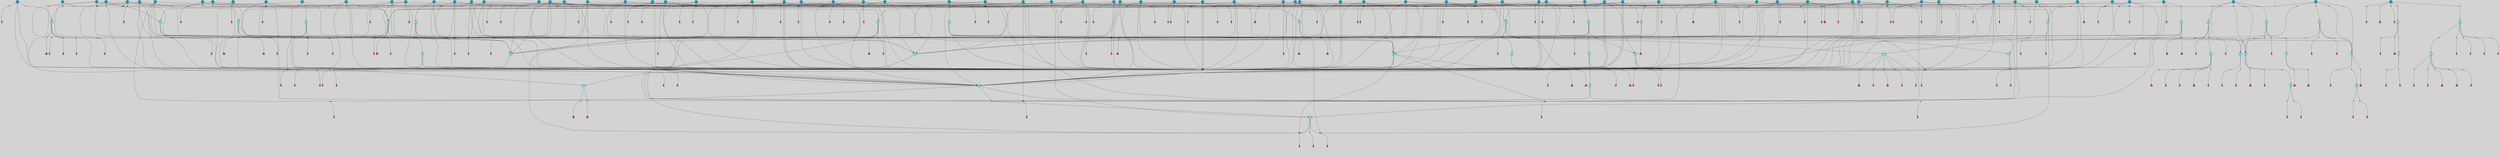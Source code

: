 // File exported with GEGELATI v1.3.1
// On the 2024-04-08 17:50:03
// With the File::TPGGraphDotExporter
digraph{
	graph[pad = "0.212, 0.055" bgcolor = lightgray]
	node[shape=circle style = filled label = ""]
		T3 [fillcolor="#66ddff"]
		T7 [fillcolor="#66ddff"]
		T9 [fillcolor="#66ddff"]
		T11 [fillcolor="#66ddff"]
		T54 [fillcolor="#66ddff"]
		T59 [fillcolor="#66ddff"]
		T82 [fillcolor="#66ddff"]
		T95 [fillcolor="#66ddff"]
		T176 [fillcolor="#66ddff"]
		T255 [fillcolor="#66ddff"]
		T267 [fillcolor="#66ddff"]
		T274 [fillcolor="#1199bb"]
		T300 [fillcolor="#66ddff"]
		T318 [fillcolor="#66ddff"]
		T319 [fillcolor="#66ddff"]
		T320 [fillcolor="#66ddff"]
		T321 [fillcolor="#66ddff"]
		T322 [fillcolor="#66ddff"]
		T323 [fillcolor="#1199bb"]
		T344 [fillcolor="#1199bb"]
		T383 [fillcolor="#66ddff"]
		T429 [fillcolor="#1199bb"]
		T430 [fillcolor="#1199bb"]
		T437 [fillcolor="#1199bb"]
		T440 [fillcolor="#1199bb"]
		T451 [fillcolor="#66ddff"]
		T497 [fillcolor="#1199bb"]
		T526 [fillcolor="#1199bb"]
		T537 [fillcolor="#1199bb"]
		T569 [fillcolor="#66ddff"]
		T588 [fillcolor="#1199bb"]
		T592 [fillcolor="#1199bb"]
		T601 [fillcolor="#66ddff"]
		T617 [fillcolor="#66ddff"]
		T622 [fillcolor="#1199bb"]
		T628 [fillcolor="#1199bb"]
		T630 [fillcolor="#1199bb"]
		T640 [fillcolor="#1199bb"]
		T645 [fillcolor="#1199bb"]
		T648 [fillcolor="#1199bb"]
		T656 [fillcolor="#1199bb"]
		T657 [fillcolor="#1199bb"]
		T665 [fillcolor="#66ddff"]
		T666 [fillcolor="#66ddff"]
		T667 [fillcolor="#66ddff"]
		T668 [fillcolor="#66ddff"]
		T669 [fillcolor="#1199bb"]
		T671 [fillcolor="#1199bb"]
		T674 [fillcolor="#1199bb"]
		T675 [fillcolor="#1199bb"]
		T676 [fillcolor="#1199bb"]
		T677 [fillcolor="#1199bb"]
		T678 [fillcolor="#1199bb"]
		T680 [fillcolor="#1199bb"]
		T682 [fillcolor="#1199bb"]
		T684 [fillcolor="#1199bb"]
		T697 [fillcolor="#1199bb"]
		T699 [fillcolor="#1199bb"]
		T706 [fillcolor="#66ddff"]
		T708 [fillcolor="#1199bb"]
		T710 [fillcolor="#1199bb"]
		T716 [fillcolor="#1199bb"]
		T717 [fillcolor="#1199bb"]
		T719 [fillcolor="#1199bb"]
		T720 [fillcolor="#1199bb"]
		T721 [fillcolor="#1199bb"]
		T722 [fillcolor="#1199bb"]
		T724 [fillcolor="#1199bb"]
		T725 [fillcolor="#66ddff"]
		T726 [fillcolor="#66ddff"]
		T727 [fillcolor="#66ddff"]
		T728 [fillcolor="#66ddff"]
		T729 [fillcolor="#1199bb"]
		T730 [fillcolor="#66ddff"]
		T731 [fillcolor="#66ddff"]
		T732 [fillcolor="#66ddff"]
		T734 [fillcolor="#1199bb"]
		T735 [fillcolor="#1199bb"]
		T737 [fillcolor="#1199bb"]
		T738 [fillcolor="#1199bb"]
		T742 [fillcolor="#1199bb"]
		T743 [fillcolor="#1199bb"]
		T744 [fillcolor="#1199bb"]
		T745 [fillcolor="#1199bb"]
		T747 [fillcolor="#1199bb"]
		T748 [fillcolor="#1199bb"]
		T750 [fillcolor="#1199bb"]
		T751 [fillcolor="#1199bb"]
		T752 [fillcolor="#1199bb"]
		T753 [fillcolor="#1199bb"]
		T757 [fillcolor="#1199bb"]
		T759 [fillcolor="#1199bb"]
		T760 [fillcolor="#1199bb"]
		T764 [fillcolor="#1199bb"]
		T767 [fillcolor="#1199bb"]
		T771 [fillcolor="#1199bb"]
		T772 [fillcolor="#1199bb"]
		T774 [fillcolor="#1199bb"]
		T777 [fillcolor="#1199bb"]
		T778 [fillcolor="#1199bb"]
		T779 [fillcolor="#1199bb"]
		T780 [fillcolor="#1199bb"]
		T781 [fillcolor="#1199bb"]
		T782 [fillcolor="#66ddff"]
		T783 [fillcolor="#66ddff"]
		T784 [fillcolor="#66ddff"]
		T785 [fillcolor="#66ddff"]
		T786 [fillcolor="#1199bb"]
		T787 [fillcolor="#66ddff"]
		T788 [fillcolor="#66ddff"]
		T789 [fillcolor="#66ddff"]
		T790 [fillcolor="#1199bb"]
		T791 [fillcolor="#1199bb"]
		T792 [fillcolor="#1199bb"]
		T793 [fillcolor="#1199bb"]
		T794 [fillcolor="#1199bb"]
		T795 [fillcolor="#1199bb"]
		T796 [fillcolor="#1199bb"]
		T797 [fillcolor="#1199bb"]
		P10026 [fillcolor="#cccccc" shape=point] //6|
		I10026 [shape=box style=invis label="6|1&2|6#1|7&#92;n10|7&2|0#1|5&#92;n9|4&0|1#2|2&#92;n8|6&0|0#1|0&#92;n"]
		P10026 -> I10026[style=invis]
		A7191 [fillcolor="#ff3366" shape=box margin=0.03 width=0 height=0 label="3"]
		T3 -> P10026 -> A7191
		P10027 [fillcolor="#cccccc" shape=point] //3|
		I10027 [shape=box style=invis label="7|6&2|4#0|2&#92;n10|3&2|7#1|4&#92;n11|6&0|4#0|1&#92;n7|1&0|0#2|6&#92;n7|6&0|3#2|6&#92;n4|0&2|6#0|1&#92;n4|4&2|5#0|2&#92;n4|6&0|4#2|7&#92;n10|0&2|3#1|5&#92;n2|6&0|5#0|2&#92;n1|0&2|3#0|7&#92;n1|6&2|0#0|5&#92;n6|2&0|1#0|7&#92;n9|2&0|3#2|7&#92;n5|3&0|6#0|6&#92;n1|7&2|5#2|3&#92;n8|1&2|7#0|6&#92;n1|0&2|5#2|1&#92;n7|1&2|2#2|5&#92;n7|4&2|6#0|3&#92;n"]
		P10027 -> I10027[style=invis]
		A7192 [fillcolor="#ff3366" shape=box margin=0.03 width=0 height=0 label="4"]
		T3 -> P10027 -> A7192
		P10028 [fillcolor="#cccccc" shape=point] //-3|
		I10028 [shape=box style=invis label="1|6&2|7#0|7&#92;n10|2&0|7#1|3&#92;n9|6&2|7#2|2&#92;n5|3&0|7#0|7&#92;n1|6&2|3#0|0&#92;n2|3&2|3#2|2&#92;n5|1&2|6#0|6&#92;n"]
		P10028 -> I10028[style=invis]
		A7193 [fillcolor="#ff3366" shape=box margin=0.03 width=0 height=0 label="7"]
		T7 -> P10028 -> A7193
		P10029 [fillcolor="#cccccc" shape=point] //5|
		I10029 [shape=box style=invis label="0|5&2|3#0|1&#92;n0|6&2|1#2|4&#92;n6|2&2|6#0|7&#92;n7|4&0|3#0|1&#92;n5|4&0|7#1|6&#92;n9|1&0|5#2|2&#92;n6|3&2|3#1|7&#92;n11|7&2|4#1|6&#92;n2|5&0|1#0|0&#92;n4|7&0|0#0|2&#92;n6|2&0|6#0|0&#92;n2|1&2|6#2|4&#92;n10|0&2|0#1|0&#92;n6|6&2|4#0|6&#92;n"]
		P10029 -> I10029[style=invis]
		A7194 [fillcolor="#ff3366" shape=box margin=0.03 width=0 height=0 label="8"]
		T7 -> P10029 -> A7194
		P10030 [fillcolor="#cccccc" shape=point] //-6|
		I10030 [shape=box style=invis label="11|1&0|7#2|0&#92;n10|4&0|1#1|0&#92;n4|3&2|4#2|1&#92;n0|5&2|0#0|0&#92;n6|1&0|0#0|3&#92;n8|2&2|0#0|4&#92;n11|4&2|0#1|6&#92;n7|0&2|6#2|3&#92;n5|3&2|6#2|0&#92;n2|0&2|0#0|4&#92;n"]
		P10030 -> I10030[style=invis]
		A7195 [fillcolor="#ff3366" shape=box margin=0.03 width=0 height=0 label="9"]
		T9 -> P10030 -> A7195
		P10031 [fillcolor="#cccccc" shape=point] //2|
		I10031 [shape=box style=invis label="6|3&2|7#1|4&#92;n8|6&0|0#2|5&#92;n2|1&0|2#0|3&#92;n8|7&0|6#0|4&#92;n2|1&2|0#0|1&#92;n0|0&2|2#2|3&#92;n6|6&0|7#2|1&#92;n6|1&0|7#2|6&#92;n5|4&2|7#0|4&#92;n0|3&0|4#2|0&#92;n11|0&2|0#2|5&#92;n4|5&2|5#2|4&#92;n5|7&0|6#0|4&#92;n9|7&2|5#0|3&#92;n5|4&2|1#0|3&#92;n5|3&0|1#1|7&#92;n0|4&0|3#2|5&#92;n"]
		P10031 -> I10031[style=invis]
		A7196 [fillcolor="#ff3366" shape=box margin=0.03 width=0 height=0 label="10"]
		T9 -> P10031 -> A7196
		P10032 [fillcolor="#cccccc" shape=point] //6|
		I10032 [shape=box style=invis label="3|0&2|7#2|2&#92;n3|2&0|4#2|5&#92;n5|1&0|2#1|0&#92;n8|7&0|1#2|0&#92;n8|5&0|3#0|6&#92;n0|2&0|2#2|3&#92;n1|5&2|5#0|5&#92;n5|6&0|6#0|7&#92;n6|7&0|0#2|6&#92;n1|2&2|3#0|0&#92;n7|7&2|3#0|4&#92;n0|7&2|7#0|6&#92;n1|0&2|2#2|7&#92;n4|4&0|1#0|0&#92;n"]
		P10032 -> I10032[style=invis]
		A7197 [fillcolor="#ff3366" shape=box margin=0.03 width=0 height=0 label="11"]
		T11 -> P10032 -> A7197
		P10033 [fillcolor="#cccccc" shape=point] //-4|
		I10033 [shape=box style=invis label="4|1&0|4#2|6&#92;n1|2&2|2#2|0&#92;n1|2&2|0#0|6&#92;n8|4&2|3#2|5&#92;n5|5&2|1#1|0&#92;n"]
		P10033 -> I10033[style=invis]
		A7198 [fillcolor="#ff3366" shape=box margin=0.03 width=0 height=0 label="12"]
		T11 -> P10033 -> A7198
		P10034 [fillcolor="#cccccc" shape=point] //8|
		I10034 [shape=box style=invis label="9|0&0|1#2|0&#92;n10|1&2|5#1|4&#92;n8|2&2|6#0|4&#92;n2|4&2|5#2|3&#92;n4|2&2|2#0|2&#92;n7|5&0|2#0|0&#92;n8|2&2|1#1|3&#92;n8|7&0|7#2|1&#92;n1|1&0|0#0|7&#92;n5|6&2|5#1|0&#92;n6|6&2|5#0|0&#92;n11|4&0|3#2|6&#92;n4|2&2|4#0|7&#92;n5|6&0|1#2|0&#92;n11|3&0|2#0|7&#92;n"]
		P10034 -> I10034[style=invis]
		A7199 [fillcolor="#ff3366" shape=box margin=0.03 width=0 height=0 label="6"]
		T54 -> P10034 -> A7199
		P10035 [fillcolor="#cccccc" shape=point] //5|
		I10035 [shape=box style=invis label="3|0&2|0#0|1&#92;n3|0&0|7#0|1&#92;n5|3&0|2#2|6&#92;n4|4&2|4#2|6&#92;n11|2&0|7#1|6&#92;n2|7&2|2#2|5&#92;n9|3&2|6#2|7&#92;n7|7&0|0#0|4&#92;n6|1&2|4#2|3&#92;n5|4&2|0#1|6&#92;n1|3&0|7#0|4&#92;n"]
		P10035 -> I10035[style=invis]
		A7200 [fillcolor="#ff3366" shape=box margin=0.03 width=0 height=0 label="7"]
		T54 -> P10035 -> A7200
		P10036 [fillcolor="#cccccc" shape=point] //-10|
		I10036 [shape=box style=invis label="3|6&0|0#0|4&#92;n4|1&2|4#0|1&#92;n5|1&0|1#0|4&#92;n5|5&2|6#0|5&#92;n6|5&0|6#0|3&#92;n11|1&2|0#0|1&#92;n0|7&2|0#0|3&#92;n1|2&0|6#0|1&#92;n8|0&0|4#2|0&#92;n0|4&0|7#2|7&#92;n7|0&2|7#1|3&#92;n3|1&0|5#2|5&#92;n5|1&0|4#0|3&#92;n2|2&0|2#0|0&#92;n8|3&0|1#0|7&#92;n3|0&0|3#0|5&#92;n7|2&0|5#2|0&#92;n6|3&2|7#1|5&#92;n4|7&2|7#2|1&#92;n"]
		P10036 -> I10036[style=invis]
		A7201 [fillcolor="#ff3366" shape=box margin=0.03 width=0 height=0 label="14"]
		T54 -> P10036 -> A7201
		T54 -> P10029
		P10037 [fillcolor="#cccccc" shape=point] //8|
		I10037 [shape=box style=invis label="9|0&0|1#2|0&#92;n10|1&2|5#1|4&#92;n8|2&2|6#0|4&#92;n4|5&0|3#0|1&#92;n2|4&2|5#2|3&#92;n4|2&2|2#0|2&#92;n7|5&0|2#0|0&#92;n8|2&2|1#1|3&#92;n8|7&0|7#2|1&#92;n1|1&0|0#0|7&#92;n5|6&2|5#1|0&#92;n6|3&2|5#0|0&#92;n11|4&0|3#2|6&#92;n1|2&2|4#0|7&#92;n5|6&0|1#2|0&#92;n11|3&0|2#0|7&#92;n"]
		P10037 -> I10037[style=invis]
		A7202 [fillcolor="#ff3366" shape=box margin=0.03 width=0 height=0 label="6"]
		T59 -> P10037 -> A7202
		T59 -> P10035
		T59 -> P10030
		T59 -> P10035
		P10038 [fillcolor="#cccccc" shape=point] //6|
		I10038 [shape=box style=invis label="7|0&2|5#1|2&#92;n10|6&2|1#1|3&#92;n7|5&0|2#0|7&#92;n10|7&0|1#1|5&#92;n4|6&2|5#0|5&#92;n4|4&0|7#2|7&#92;n"]
		P10038 -> I10038[style=invis]
		A7203 [fillcolor="#ff3366" shape=box margin=0.03 width=0 height=0 label="7"]
		T82 -> P10038 -> A7203
		P10039 [fillcolor="#cccccc" shape=point] //6|
		I10039 [shape=box style=invis label="0|5&2|3#0|1&#92;n0|6&2|1#2|4&#92;n9|1&0|5#2|2&#92;n7|4&0|3#0|1&#92;n5|4&0|7#1|6&#92;n2|5&0|1#0|0&#92;n6|3&2|3#1|7&#92;n11|7&2|4#1|6&#92;n6|2&2|6#0|1&#92;n4|7&0|0#0|2&#92;n6|2&0|6#0|0&#92;n9|1&2|6#2|4&#92;n10|0&2|0#1|0&#92;n6|6&2|4#0|6&#92;n"]
		P10039 -> I10039[style=invis]
		A7204 [fillcolor="#ff3366" shape=box margin=0.03 width=0 height=0 label="8"]
		T82 -> P10039 -> A7204
		T82 -> P10030
		P10040 [fillcolor="#cccccc" shape=point] //4|
		I10040 [shape=box style=invis label="4|3&0|6#0|3&#92;n5|7&2|3#2|2&#92;n5|6&0|7#1|2&#92;n1|4&2|6#0|3&#92;n8|4&2|1#2|5&#92;n9|5&2|4#1|4&#92;n2|4&0|5#0|7&#92;n10|0&0|6#1|3&#92;n3|0&0|6#0|2&#92;n2|7&2|7#2|6&#92;n5|2&0|5#1|5&#92;n10|4&2|5#1|7&#92;n4|0&0|4#2|4&#92;n11|1&0|4#2|6&#92;n10|6&2|0#1|4&#92;n9|7&0|3#1|4&#92;n4|5&2|7#0|6&#92;n11|5&2|6#2|3&#92;n0|3&0|5#0|1&#92;n"]
		P10040 -> I10040[style=invis]
		A7205 [fillcolor="#ff3366" shape=box margin=0.03 width=0 height=0 label="13"]
		T95 -> P10040 -> A7205
		P10041 [fillcolor="#cccccc" shape=point] //8|
		I10041 [shape=box style=invis label="9|7&0|5#2|5&#92;n3|3&2|3#0|2&#92;n9|5&2|2#1|0&#92;n2|3&0|6#0|3&#92;n4|4&2|5#2|7&#92;n11|3&2|0#1|5&#92;n6|6&2|1#2|2&#92;n4|6&0|1#2|2&#92;n2|5&2|7#2|2&#92;n7|7&2|2#2|3&#92;n6|5&0|3#2|6&#92;n6|7&0|6#0|2&#92;n"]
		P10041 -> I10041[style=invis]
		A7206 [fillcolor="#ff3366" shape=box margin=0.03 width=0 height=0 label="14"]
		T95 -> P10041 -> A7206
		P10042 [fillcolor="#cccccc" shape=point] //2|
		I10042 [shape=box style=invis label="4|1&0|4#2|6&#92;n5|5&2|1#1|0&#92;n1|0&2|0#0|6&#92;n8|4&2|3#2|5&#92;n"]
		P10042 -> I10042[style=invis]
		T95 -> P10042 -> T11
		P10043 [fillcolor="#cccccc" shape=point] //-9|
		I10043 [shape=box style=invis label="2|0&2|0#2|1&#92;n4|4&2|4#2|6&#92;n9|1&0|3#1|7&#92;n5|3&0|2#2|6&#92;n2|7&2|2#2|5&#92;n5|4&2|0#1|6&#92;n3|0&0|7#0|1&#92;n1|3&0|7#0|4&#92;n11|6&2|2#0|7&#92;n7|7&0|0#0|4&#92;n11|0&0|7#1|6&#92;n9|3&2|6#2|7&#92;n"]
		P10043 -> I10043[style=invis]
		A7207 [fillcolor="#ff3366" shape=box margin=0.03 width=0 height=0 label="7"]
		T95 -> P10043 -> A7207
		P10044 [fillcolor="#cccccc" shape=point] //-8|
		I10044 [shape=box style=invis label="7|5&0|4#2|4&#92;n"]
		P10044 -> I10044[style=invis]
		A7208 [fillcolor="#ff3366" shape=box margin=0.03 width=0 height=0 label="3"]
		T95 -> P10044 -> A7208
		P10045 [fillcolor="#cccccc" shape=point] //3|
		I10045 [shape=box style=invis label="4|7&0|7#2|7&#92;n11|5&2|6#0|2&#92;n5|5&2|6#2|0&#92;n3|2&0|6#0|3&#92;n10|2&2|5#1|5&#92;n9|4&2|3#1|5&#92;n2|5&2|7#2|4&#92;n11|3&2|5#1|0&#92;n7|0&0|7#2|1&#92;n1|2&0|5#0|1&#92;n"]
		P10045 -> I10045[style=invis]
		A7209 [fillcolor="#ff3366" shape=box margin=0.03 width=0 height=0 label="5"]
		T176 -> P10045 -> A7209
		P10046 [fillcolor="#cccccc" shape=point] //2|
		I10046 [shape=box style=invis label="7|1&0|6#0|1&#92;n5|2&2|5#1|6&#92;n10|1&2|1#1|1&#92;n4|7&0|4#2|2&#92;n11|7&0|4#2|7&#92;n5|0&0|5#1|7&#92;n8|2&0|5#2|4&#92;n10|0&2|6#1|6&#92;n5|1&0|1#2|3&#92;n1|6&2|0#0|1&#92;n9|6&2|2#1|4&#92;n3|4&2|3#0|0&#92;n10|1&0|1#1|0&#92;n2|2&0|1#2|1&#92;n3|1&2|7#0|3&#92;n"]
		P10046 -> I10046[style=invis]
		A7210 [fillcolor="#ff3366" shape=box margin=0.03 width=0 height=0 label="10"]
		T176 -> P10046 -> A7210
		P10047 [fillcolor="#cccccc" shape=point] //-1|
		I10047 [shape=box style=invis label="1|7&2|1#0|6&#92;n8|1&2|3#0|5&#92;n10|6&2|7#1|0&#92;n1|7&2|5#0|2&#92;n0|3&0|3#2|2&#92;n3|5&0|1#0|0&#92;n3|5&0|2#0|3&#92;n1|5&2|0#0|4&#92;n5|7&2|2#2|5&#92;n4|0&2|3#0|3&#92;n"]
		P10047 -> I10047[style=invis]
		T176 -> P10047 -> T3
		P10048 [fillcolor="#cccccc" shape=point] //-3|
		I10048 [shape=box style=invis label="6|3&2|4#1|4&#92;n5|3&0|1#1|7&#92;n2|1&0|2#2|3&#92;n8|7&0|6#0|4&#92;n2|1&2|0#0|1&#92;n0|0&2|2#2|3&#92;n6|1&0|7#2|6&#92;n5|7&0|2#0|4&#92;n0|3&0|4#2|0&#92;n11|0&2|0#2|5&#92;n6|0&2|0#1|4&#92;n8|6&0|2#2|5&#92;n5|4&2|1#0|3&#92;n9|7&2|5#0|3&#92;n5|4&2|7#0|4&#92;n"]
		P10048 -> I10048[style=invis]
		A7211 [fillcolor="#ff3366" shape=box margin=0.03 width=0 height=0 label="10"]
		T176 -> P10048 -> A7211
		P10049 [fillcolor="#cccccc" shape=point] //4|
		I10049 [shape=box style=invis label="7|1&0|6#0|1&#92;n5|2&2|5#1|6&#92;n10|1&2|1#1|1&#92;n9|6&2|2#1|4&#92;n4|7&0|4#2|2&#92;n9|6&0|4#1|1&#92;n10|0&2|6#1|6&#92;n5|1&0|1#2|3&#92;n1|6&2|0#0|1&#92;n8|2&0|5#2|4&#92;n3|4&2|3#0|0&#92;n10|1&0|5#1|0&#92;n2|2&0|1#2|1&#92;n3|1&2|7#0|3&#92;n"]
		P10049 -> I10049[style=invis]
		A7212 [fillcolor="#ff3366" shape=box margin=0.03 width=0 height=0 label="10"]
		T176 -> P10049 -> A7212
		T255 -> P10047
		P10050 [fillcolor="#cccccc" shape=point] //-9|
		I10050 [shape=box style=invis label="7|1&0|0#2|6&#92;n1|6&0|4#2|7&#92;n7|6&2|4#0|2&#92;n10|7&2|1#1|3&#92;n7|6&0|3#2|6&#92;n4|0&2|2#2|1&#92;n1|0&0|5#2|3&#92;n6|1&2|6#1|1&#92;n7|4&2|6#1|0&#92;n9|5&0|1#0|2&#92;n9|2&0|3#0|7&#92;n6|0&2|7#0|6&#92;n10|5&2|3#1|5&#92;n10|0&2|7#1|4&#92;n1|0&2|3#0|7&#92;n5|2&0|6#0|6&#92;n2|6&0|1#0|2&#92;n7|4&2|5#0|3&#92;n3|6&2|4#0|5&#92;n1|6&2|0#0|5&#92;n"]
		P10050 -> I10050[style=invis]
		A7213 [fillcolor="#ff3366" shape=box margin=0.03 width=0 height=0 label="4"]
		T255 -> P10050 -> A7213
		P10051 [fillcolor="#cccccc" shape=point] //7|
		I10051 [shape=box style=invis label="9|6&2|6#1|3&#92;n9|7&2|0#1|7&#92;n3|0&2|0#0|0&#92;n1|6&0|0#0|4&#92;n7|4&0|3#0|1&#92;n"]
		P10051 -> I10051[style=invis]
		A7214 [fillcolor="#ff3366" shape=box margin=0.03 width=0 height=0 label="12"]
		T255 -> P10051 -> A7214
		P10052 [fillcolor="#cccccc" shape=point] //-9|
		I10052 [shape=box style=invis label="11|5&0|0#2|6&#92;n8|5&2|3#2|1&#92;n7|1&0|6#1|3&#92;n11|4&0|2#0|1&#92;n9|0&2|7#1|6&#92;n10|1&0|3#1|6&#92;n0|3&0|4#2|5&#92;n5|7&2|3#1|6&#92;n2|0&2|1#0|7&#92;n"]
		P10052 -> I10052[style=invis]
		A7215 [fillcolor="#ff3366" shape=box margin=0.03 width=0 height=0 label="2"]
		T255 -> P10052 -> A7215
		P10053 [fillcolor="#cccccc" shape=point] //-7|
		I10053 [shape=box style=invis label="9|1&2|7#2|1&#92;n7|0&2|0#2|7&#92;n2|3&2|3#2|2&#92;n8|5&2|1#0|3&#92;n5|5&0|7#0|1&#92;n1|6&2|7#0|7&#92;n10|2&0|7#1|3&#92;n6|4&2|2#2|4&#92;n0|6&2|5#0|2&#92;n"]
		P10053 -> I10053[style=invis]
		A7216 [fillcolor="#ff3366" shape=box margin=0.03 width=0 height=0 label="7"]
		T255 -> P10053 -> A7216
		P10054 [fillcolor="#cccccc" shape=point] //-9|
		I10054 [shape=box style=invis label="4|7&2|6#0|5&#92;n11|3&0|2#2|6&#92;n10|2&2|4#1|6&#92;n3|0&2|6#2|7&#92;n4|3&0|5#0|7&#92;n2|3&0|7#0|7&#92;n10|6&0|7#1|5&#92;n10|1&2|2#1|1&#92;n1|7&0|3#2|6&#92;n"]
		P10054 -> I10054[style=invis]
		A7217 [fillcolor="#ff3366" shape=box margin=0.03 width=0 height=0 label="4"]
		T267 -> P10054 -> A7217
		T267 -> P10035
		P10055 [fillcolor="#cccccc" shape=point] //-10|
		I10055 [shape=box style=invis label="4|2&2|0#2|4&#92;n7|3&2|7#0|0&#92;n11|5&2|2#0|2&#92;n9|6&2|3#0|1&#92;n0|0&2|2#0|5&#92;n2|3&2|1#2|0&#92;n"]
		P10055 -> I10055[style=invis]
		A7218 [fillcolor="#ff3366" shape=box margin=0.03 width=0 height=0 label="2"]
		T267 -> P10055 -> A7218
		P10056 [fillcolor="#cccccc" shape=point] //-2|
		I10056 [shape=box style=invis label="5|2&2|0#2|4&#92;n9|1&2|3#0|1&#92;n3|6&2|5#2|7&#92;n7|0&2|1#0|4&#92;n1|2&0|3#0|5&#92;n7|3&2|7#0|0&#92;n"]
		P10056 -> I10056[style=invis]
		A7219 [fillcolor="#ff3366" shape=box margin=0.03 width=0 height=0 label="2"]
		T267 -> P10056 -> A7219
		P10057 [fillcolor="#cccccc" shape=point] //-9|
		I10057 [shape=box style=invis label="4|1&0|4#2|6&#92;n11|0&2|0#0|6&#92;n8|4&2|3#2|5&#92;n6|0&0|3#0|1&#92;n"]
		P10057 -> I10057[style=invis]
		T267 -> P10057 -> T11
		T274 -> P10047
		P10058 [fillcolor="#cccccc" shape=point] //-2|
		I10058 [shape=box style=invis label="7|1&0|0#2|6&#92;n5|2&0|6#0|6&#92;n7|6&2|4#0|2&#92;n10|7&2|1#1|3&#92;n7|6&0|3#2|6&#92;n4|0&2|2#2|1&#92;n1|0&0|5#2|3&#92;n6|1&2|6#1|1&#92;n7|4&2|6#1|0&#92;n7|4&2|5#0|3&#92;n9|2&0|3#0|7&#92;n6|0&2|7#0|7&#92;n10|5&2|3#1|5&#92;n10|0&2|7#1|4&#92;n1|0&2|3#0|7&#92;n1|6&0|1#2|7&#92;n2|6&0|1#0|2&#92;n9|5&0|1#0|2&#92;n3|6&2|4#0|5&#92;n1|6&2|0#0|5&#92;n"]
		P10058 -> I10058[style=invis]
		A7220 [fillcolor="#ff3366" shape=box margin=0.03 width=0 height=0 label="4"]
		T274 -> P10058 -> A7220
		T274 -> P10053
		P10059 [fillcolor="#cccccc" shape=point] //9|
		I10059 [shape=box style=invis label="2|3&0|1#0|2&#92;n1|6&0|2#2|7&#92;n6|0&2|7#0|6&#92;n10|7&2|1#1|3&#92;n7|4&2|6#1|0&#92;n1|1&0|5#2|3&#92;n4|0&2|2#2|1&#92;n6|1&2|6#1|1&#92;n7|6&0|3#2|6&#92;n9|5&0|1#0|2&#92;n9|2&0|3#0|7&#92;n7|6&0|4#0|2&#92;n10|5&2|3#1|5&#92;n10|0&2|7#1|4&#92;n1|0&2|3#0|7&#92;n5|2&0|6#0|6&#92;n7|1&0|0#2|6&#92;n7|4&2|5#0|3&#92;n3|6&2|4#0|5&#92;n1|6&2|0#0|5&#92;n"]
		P10059 -> I10059[style=invis]
		A7221 [fillcolor="#ff3366" shape=box margin=0.03 width=0 height=0 label="4"]
		T274 -> P10059 -> A7221
		P10060 [fillcolor="#cccccc" shape=point] //-2|
		I10060 [shape=box style=invis label="8|4&2|1#2|5&#92;n4|1&2|7#2|1&#92;n5|7&2|3#2|2&#92;n10|4&2|5#1|7&#92;n10|0&2|6#1|3&#92;n4|5&2|7#0|6&#92;n9|5&2|4#0|4&#92;n2|4&0|5#0|7&#92;n11|1&2|4#2|6&#92;n1|4&2|6#0|3&#92;n2|7&2|7#2|6&#92;n3|0&0|6#0|2&#92;n4|0&0|4#2|4&#92;n4|4&2|6#0|7&#92;n10|6&2|0#1|4&#92;n9|7&0|3#1|4&#92;n5|6&0|7#1|2&#92;n11|5&2|6#0|3&#92;n0|3&0|5#0|1&#92;n"]
		P10060 -> I10060[style=invis]
		T274 -> P10060 -> T9
		P10061 [fillcolor="#cccccc" shape=point] //-2|
		I10061 [shape=box style=invis label="8|4&2|1#2|5&#92;n5|7&2|3#1|2&#92;n10|4&2|5#1|7&#92;n10|0&2|6#1|3&#92;n11|1&2|4#2|6&#92;n9|5&2|4#0|4&#92;n2|4&0|5#0|7&#92;n4|5&2|7#0|6&#92;n1|4&2|6#0|3&#92;n2|7&2|7#2|6&#92;n3|0&0|6#0|2&#92;n0|7&0|5#0|1&#92;n0|4&2|1#0|0&#92;n4|4&2|6#0|7&#92;n7|2&2|6#2|6&#92;n11|5&2|6#0|3&#92;n9|7&0|3#1|4&#92;n5|6&0|7#1|2&#92;n10|6&2|0#1|4&#92;n4|0&0|4#2|4&#92;n"]
		P10061 -> I10061[style=invis]
		T300 -> P10061 -> T59
		P10062 [fillcolor="#cccccc" shape=point] //10|
		I10062 [shape=box style=invis label="2|6&2|4#0|0&#92;n1|7&2|3#0|6&#92;n3|5&2|2#0|3&#92;n10|3&0|4#1|4&#92;n7|1&0|4#2|6&#92;n10|2&0|3#1|7&#92;n9|5&2|0#0|4&#92;n4|0&0|3#2|7&#92;n11|4&2|6#1|2&#92;n5|4&2|7#0|2&#92;n4|5&2|7#2|1&#92;n6|5&0|7#2|1&#92;n5|3&2|3#1|6&#92;n10|7&2|0#1|2&#92;n"]
		P10062 -> I10062[style=invis]
		A7222 [fillcolor="#ff3366" shape=box margin=0.03 width=0 height=0 label="5"]
		T300 -> P10062 -> A7222
		T300 -> P10054
		P10063 [fillcolor="#cccccc" shape=point] //-4|
		I10063 [shape=box style=invis label="4|1&0|4#2|6&#92;n1|2&2|2#2|0&#92;n1|2&2|0#0|6&#92;n8|4&2|3#2|5&#92;n5|5&2|1#1|0&#92;n"]
		P10063 -> I10063[style=invis]
		A7223 [fillcolor="#ff3366" shape=box margin=0.03 width=0 height=0 label="12"]
		T321 -> P10063 -> A7223
		P10064 [fillcolor="#cccccc" shape=point] //6|
		I10064 [shape=box style=invis label="3|0&2|7#2|2&#92;n3|2&0|4#2|5&#92;n5|1&0|2#1|0&#92;n8|7&0|1#2|0&#92;n8|5&0|3#0|6&#92;n0|2&0|2#2|3&#92;n1|5&2|5#0|5&#92;n5|6&0|6#0|7&#92;n6|7&0|0#2|6&#92;n1|2&2|3#0|0&#92;n7|7&2|3#0|4&#92;n0|7&2|7#0|6&#92;n1|0&2|2#2|7&#92;n4|4&0|1#0|0&#92;n"]
		P10064 -> I10064[style=invis]
		A7224 [fillcolor="#ff3366" shape=box margin=0.03 width=0 height=0 label="11"]
		T321 -> P10064 -> A7224
		P10065 [fillcolor="#cccccc" shape=point] //2|
		I10065 [shape=box style=invis label="4|1&0|4#2|6&#92;n5|5&2|1#1|0&#92;n1|0&2|0#0|6&#92;n8|4&2|3#2|5&#92;n"]
		P10065 -> I10065[style=invis]
		T323 -> P10065 -> T321
		P10066 [fillcolor="#cccccc" shape=point] //-3|
		I10066 [shape=box style=invis label="8|1&2|3#0|5&#92;n0|6&0|5#0|5&#92;n3|7&2|1#0|6&#92;n3|5&0|1#0|0&#92;n9|5&2|0#0|4&#92;n3|5&0|2#0|3&#92;n10|6&2|4#1|0&#92;n9|4&2|7#2|6&#92;n1|7&2|5#2|2&#92;n"]
		P10066 -> I10066[style=invis]
		A7225 [fillcolor="#ff3366" shape=box margin=0.03 width=0 height=0 label="5"]
		T318 -> P10066 -> A7225
		P10067 [fillcolor="#cccccc" shape=point] //0|
		I10067 [shape=box style=invis label="2|5&0|1#0|6&#92;n6|1&2|2#2|7&#92;n8|0&0|3#1|4&#92;n4|3&2|5#2|4&#92;n8|1&2|4#0|0&#92;n6|6&0|1#2|6&#92;n11|7&2|4#2|5&#92;n6|2&2|4#0|2&#92;n8|5&2|4#2|4&#92;n2|1&2|1#2|2&#92;n2|7&2|5#2|6&#92;n9|7&0|5#0|4&#92;n1|2&0|5#2|6&#92;n4|2&2|3#2|7&#92;n3|3&2|1#0|2&#92;n"]
		P10067 -> I10067[style=invis]
		A7226 [fillcolor="#ff3366" shape=box margin=0.03 width=0 height=0 label="5"]
		T318 -> P10067 -> A7226
		P10068 [fillcolor="#cccccc" shape=point] //-2|
		I10068 [shape=box style=invis label="11|7&2|0#1|7&#92;n4|3&0|1#2|5&#92;n0|4&2|4#2|7&#92;n1|6&0|0#0|4&#92;n4|0&0|0#0|5&#92;n0|6&2|3#2|0&#92;n9|6&2|5#1|3&#92;n0|7&2|1#2|5&#92;n4|4&0|5#0|1&#92;n10|4&0|0#1|0&#92;n"]
		P10068 -> I10068[style=invis]
		A7227 [fillcolor="#ff3366" shape=box margin=0.03 width=0 height=0 label="12"]
		T323 -> P10068 -> A7227
		P10069 [fillcolor="#cccccc" shape=point] //5|
		I10069 [shape=box style=invis label="8|1&2|6#0|6&#92;n3|0&0|7#0|1&#92;n11|3&0|2#2|6&#92;n4|4&2|4#2|6&#92;n11|2&0|7#1|6&#92;n2|7&2|2#2|5&#92;n7|7&0|0#0|4&#92;n6|1&2|4#2|3&#92;n5|4&2|0#1|6&#92;n3|0&2|0#0|1&#92;n1|3&0|7#0|4&#92;n"]
		P10069 -> I10069[style=invis]
		A7228 [fillcolor="#ff3366" shape=box margin=0.03 width=0 height=0 label="7"]
		T319 -> P10069 -> A7228
		P10070 [fillcolor="#cccccc" shape=point] //7|
		I10070 [shape=box style=invis label="7|0&2|1#2|0&#92;n9|7&2|1#1|7&#92;n8|2&0|1#1|0&#92;n6|6&0|2#1|1&#92;n2|2&0|5#0|0&#92;n5|7&0|0#2|1&#92;n5|1&2|5#1|5&#92;n4|7&2|4#2|3&#92;n10|5&2|2#1|5&#92;n1|3&2|2#2|0&#92;n10|2&2|6#1|5&#92;n"]
		P10070 -> I10070[style=invis]
		A7229 [fillcolor="#ff3366" shape=box margin=0.03 width=0 height=0 label="1"]
		T319 -> P10070 -> A7229
		P10071 [fillcolor="#cccccc" shape=point] //-2|
		I10071 [shape=box style=invis label="4|1&0|4#0|3&#92;n4|2&0|5#2|0&#92;n5|5&2|6#0|5&#92;n1|4&0|1#0|2&#92;n6|3&2|7#1|5&#92;n0|4&2|0#0|3&#92;n8|5&2|5#1|2&#92;n10|7&2|7#1|1&#92;n3|4&0|0#2|1&#92;n3|6&2|5#2|5&#92;n8|3&0|1#0|7&#92;n10|0&2|7#1|3&#92;n4|1&2|4#0|1&#92;n9|3&2|0#0|4&#92;n3|6&2|0#0|4&#92;n1|2&0|6#2|1&#92;n4|0&2|1#2|2&#92;n"]
		P10071 -> I10071[style=invis]
		A7230 [fillcolor="#ff3366" shape=box margin=0.03 width=0 height=0 label="14"]
		T320 -> P10071 -> A7230
		P10072 [fillcolor="#cccccc" shape=point] //-3|
		I10072 [shape=box style=invis label="3|7&0|0#0|2&#92;n11|5&0|1#1|1&#92;n4|1&0|6#2|6&#92;n4|0&0|1#0|5&#92;n"]
		P10072 -> I10072[style=invis]
		T319 -> P10072 -> T320
		P10073 [fillcolor="#cccccc" shape=point] //-3|
		I10073 [shape=box style=invis label="1|6&2|7#0|7&#92;n10|2&0|7#1|3&#92;n9|6&2|7#2|2&#92;n5|3&0|7#0|7&#92;n1|6&2|3#0|0&#92;n2|3&2|3#2|2&#92;n5|1&2|6#0|6&#92;n"]
		P10073 -> I10073[style=invis]
		A7231 [fillcolor="#ff3366" shape=box margin=0.03 width=0 height=0 label="7"]
		T322 -> P10073 -> A7231
		P10074 [fillcolor="#cccccc" shape=point] //-3|
		I10074 [shape=box style=invis label="7|2&2|4#0|2&#92;n4|1&2|6#0|1&#92;n11|6&0|4#0|1&#92;n7|1&0|0#2|6&#92;n6|2&0|1#0|7&#92;n10|3&2|7#1|4&#92;n3|5&2|3#0|1&#92;n4|4&2|5#0|2&#92;n4|6&0|4#2|7&#92;n2|5&0|5#0|2&#92;n10|0&2|3#1|4&#92;n0|1&2|7#0|6&#92;n7|6&0|3#2|6&#92;n1|3&0|6#2|0&#92;n5|3&0|6#0|6&#92;n1|4&2|5#2|3&#92;n1|6&2|0#0|5&#92;n9|2&0|3#2|7&#92;n7|1&2|2#2|5&#92;n"]
		P10074 -> I10074[style=invis]
		T323 -> P10074 -> T319
		P10075 [fillcolor="#cccccc" shape=point] //1|
		I10075 [shape=box style=invis label="5|1&0|6#2|7&#92;n2|4&0|4#2|2&#92;n0|6&0|5#0|4&#92;n10|6&2|5#1|6&#92;n9|3&0|1#1|7&#92;n10|3&2|2#1|0&#92;n5|0&0|0#2|1&#92;n11|3&2|3#1|5&#92;n10|3&0|1#1|0&#92;n2|4&0|1#0|1&#92;n0|2&0|3#2|4&#92;n9|2&2|1#2|5&#92;n11|7&2|6#2|6&#92;n"]
		P10075 -> I10075[style=invis]
		T320 -> P10075 -> T322
		P10076 [fillcolor="#cccccc" shape=point] //5|
		I10076 [shape=box style=invis label="0|5&2|3#0|1&#92;n0|6&2|1#2|4&#92;n6|2&2|6#0|7&#92;n7|4&0|3#0|1&#92;n5|4&0|7#1|6&#92;n9|1&0|5#2|2&#92;n6|3&2|3#1|7&#92;n11|7&2|4#1|6&#92;n2|5&0|1#0|0&#92;n4|7&0|0#0|2&#92;n6|2&0|6#0|0&#92;n2|1&2|6#2|4&#92;n10|0&2|0#1|0&#92;n6|6&2|4#0|6&#92;n"]
		P10076 -> I10076[style=invis]
		A7232 [fillcolor="#ff3366" shape=box margin=0.03 width=0 height=0 label="8"]
		T322 -> P10076 -> A7232
		P10077 [fillcolor="#cccccc" shape=point] //5|
		I10077 [shape=box style=invis label="3|0&2|0#0|1&#92;n3|0&0|7#0|1&#92;n5|3&0|2#2|6&#92;n4|4&2|4#2|6&#92;n11|2&0|7#1|6&#92;n2|7&2|2#2|5&#92;n9|3&2|6#2|7&#92;n7|7&0|0#0|4&#92;n6|1&2|4#2|3&#92;n5|4&2|0#1|6&#92;n1|3&0|7#0|4&#92;n"]
		P10077 -> I10077[style=invis]
		A7233 [fillcolor="#ff3366" shape=box margin=0.03 width=0 height=0 label="7"]
		T320 -> P10077 -> A7233
		P10078 [fillcolor="#cccccc" shape=point] //5|
		I10078 [shape=box style=invis label="10|4&2|6#1|2&#92;n8|4&0|1#1|0&#92;n0|4&2|6#0|0&#92;n8|4&2|5#2|1&#92;n7|5&2|5#1|0&#92;n3|6&0|6#2|2&#92;n1|7&0|7#0|5&#92;n2|0&0|7#2|4&#92;n9|4&2|6#2|7&#92;n2|6&2|2#0|0&#92;n11|7&2|7#0|7&#92;n5|5&0|0#0|1&#92;n10|1&0|0#1|0&#92;n7|3&0|1#2|5&#92;n9|2&2|7#1|5&#92;n9|0&2|5#1|2&#92;n1|6&2|4#2|2&#92;n3|3&2|2#0|7&#92;n1|6&2|0#0|0&#92;n6|4&2|6#1|0&#92;n"]
		P10078 -> I10078[style=invis]
		A7234 [fillcolor="#ff3366" shape=box margin=0.03 width=0 height=0 label="1"]
		T319 -> P10078 -> A7234
		P10079 [fillcolor="#cccccc" shape=point] //7|
		I10079 [shape=box style=invis label="6|1&2|6#2|7&#92;n7|0&2|4#2|3&#92;n3|3&0|7#0|6&#92;n5|4&0|2#2|4&#92;n8|5&2|6#2|7&#92;n0|0&2|3#0|3&#92;n5|4&2|4#2|6&#92;n"]
		P10079 -> I10079[style=invis]
		T319 -> P10079 -> T318
		P10080 [fillcolor="#cccccc" shape=point] //7|
		I10080 [shape=box style=invis label="0|2&2|4#2|6&#92;n5|3&0|6#0|1&#92;n4|7&2|6#0|5&#92;n7|6&0|7#0|5&#92;n10|7&2|2#1|1&#92;n"]
		P10080 -> I10080[style=invis]
		A7235 [fillcolor="#ff3366" shape=box margin=0.03 width=0 height=0 label="4"]
		T318 -> P10080 -> A7235
		P10081 [fillcolor="#cccccc" shape=point] //-2|
		I10081 [shape=box style=invis label="2|5&0|2#0|2&#92;n0|0&2|5#2|5&#92;n7|3&2|2#2|3&#92;n3|5&2|1#2|5&#92;n9|4&2|0#2|5&#92;n7|2&2|0#1|4&#92;n5|4&0|5#2|4&#92;n7|3&2|1#2|5&#92;n5|1&0|4#0|6&#92;n1|7&2|4#0|1&#92;n11|6&0|0#0|1&#92;n9|0&0|1#2|5&#92;n4|4&2|5#0|2&#92;n8|1&2|7#2|0&#92;n4|5&0|2#0|1&#92;n"]
		P10081 -> I10081[style=invis]
		A7236 [fillcolor="#ff3366" shape=box margin=0.03 width=0 height=0 label="4"]
		T344 -> P10081 -> A7236
		P10082 [fillcolor="#cccccc" shape=point] //-2|
		I10082 [shape=box style=invis label="2|4&0|3#2|2&#92;n11|7&2|3#2|6&#92;n3|4&2|7#0|1&#92;n7|1&2|0#0|0&#92;n10|3&0|5#1|5&#92;n10|2&0|7#1|7&#92;n0|2&0|3#2|6&#92;n9|3&0|7#2|1&#92;n4|1&0|5#2|4&#92;n8|5&2|3#2|0&#92;n10|7&0|4#1|7&#92;n0|1&2|4#0|3&#92;n11|7&2|7#2|3&#92;n3|3&0|2#2|7&#92;n8|0&0|4#0|1&#92;n6|4&2|5#2|3&#92;n7|6&0|4#1|6&#92;n7|3&2|0#0|6&#92;n"]
		P10082 -> I10082[style=invis]
		A7237 [fillcolor="#ff3366" shape=box margin=0.03 width=0 height=0 label="4"]
		T344 -> P10082 -> A7237
		P10083 [fillcolor="#cccccc" shape=point] //-2|
		I10083 [shape=box style=invis label="6|4&2|6#1|7&#92;n4|6&0|1#2|5&#92;n1|4&2|5#0|4&#92;n4|3&2|0#0|1&#92;n0|0&2|7#2|7&#92;n7|7&0|5#2|3&#92;n2|2&2|1#2|6&#92;n7|4&2|7#0|7&#92;n5|0&2|1#0|2&#92;n10|0&0|4#1|2&#92;n4|4&0|7#0|0&#92;n6|7&0|2#0|1&#92;n2|1&2|3#0|0&#92;n"]
		P10083 -> I10083[style=invis]
		T344 -> P10083 -> T255
		P10084 [fillcolor="#cccccc" shape=point] //-8|
		I10084 [shape=box style=invis label="0|4&0|3#2|5&#92;n2|1&0|2#2|3&#92;n8|7&0|6#0|4&#92;n0|4&2|4#0|1&#92;n9|4&2|5#0|3&#92;n0|0&2|7#2|3&#92;n4|5&2|5#2|4&#92;n5|7&0|6#0|4&#92;n5|4&2|7#0|4&#92;n0|3&0|4#2|0&#92;n6|3&2|2#1|4&#92;n11|7&2|0#2|5&#92;n6|1&0|7#2|5&#92;n5|3&0|1#1|7&#92;n2|0&2|0#0|1&#92;n6|6&0|7#2|1&#92;n"]
		P10084 -> I10084[style=invis]
		A7238 [fillcolor="#ff3366" shape=box margin=0.03 width=0 height=0 label="10"]
		T383 -> P10084 -> A7238
		P10085 [fillcolor="#cccccc" shape=point] //5|
		I10085 [shape=box style=invis label="1|6&2|7#0|7&#92;n9|2&2|7#2|2&#92;n10|2&0|7#1|3&#92;n5|3&0|7#0|7&#92;n7|0&2|7#2|2&#92;n1|6&2|3#0|0&#92;n2|3&2|3#2|2&#92;n"]
		P10085 -> I10085[style=invis]
		A7239 [fillcolor="#ff3366" shape=box margin=0.03 width=0 height=0 label="7"]
		T383 -> P10085 -> A7239
		T383 -> P10028
		P10086 [fillcolor="#cccccc" shape=point] //-1|
		I10086 [shape=box style=invis label="3|4&0|1#0|2&#92;n8|7&2|6#0|1&#92;n4|7&2|4#2|4&#92;n3|2&2|3#2|4&#92;n8|4&2|1#1|2&#92;n7|4&0|2#0|2&#92;n6|0&2|0#1|6&#92;n3|3&0|7#0|6&#92;n0|5&0|3#0|3&#92;n"]
		P10086 -> I10086[style=invis]
		A7240 [fillcolor="#ff3366" shape=box margin=0.03 width=0 height=0 label="5"]
		T383 -> P10086 -> A7240
		P10087 [fillcolor="#cccccc" shape=point] //-3|
		I10087 [shape=box style=invis label="5|6&0|1#2|0&#92;n8|7&0|7#2|1&#92;n2|7&0|0#0|4&#92;n10|1&2|0#1|5&#92;n5|7&2|2#0|6&#92;n4|2&2|2#0|2&#92;n9|7&2|6#0|7&#92;n8|6&2|1#1|3&#92;n1|6&0|1#2|4&#92;n0|6&2|3#0|4&#92;n9|0&0|1#2|0&#92;n5|5&2|5#1|4&#92;n8|2&2|6#0|7&#92;n7|5&0|2#0|0&#92;n1|1&0|0#2|7&#92;n10|1&2|5#1|4&#92;n11|1&0|5#2|6&#92;n6|0&2|5#0|0&#92;n10|0&2|1#1|3&#92;n"]
		P10087 -> I10087[style=invis]
		A7241 [fillcolor="#ff3366" shape=box margin=0.03 width=0 height=0 label="6"]
		T383 -> P10087 -> A7241
		P10088 [fillcolor="#cccccc" shape=point] //9|
		I10088 [shape=box style=invis label="7|5&2|6#2|2&#92;n1|7&0|1#2|3&#92;n2|0&2|0#2|4&#92;n6|4&0|4#1|6&#92;n10|3&2|4#1|6&#92;n"]
		P10088 -> I10088[style=invis]
		T429 -> P10088 -> T300
		P10089 [fillcolor="#cccccc" shape=point] //7|
		I10089 [shape=box style=invis label="7|0&2|1#2|0&#92;n9|7&2|1#1|7&#92;n8|2&0|1#1|0&#92;n6|6&0|2#1|1&#92;n2|2&0|5#0|0&#92;n5|7&0|0#2|1&#92;n5|1&2|5#1|5&#92;n4|7&2|4#2|3&#92;n10|5&2|2#1|5&#92;n1|3&2|2#2|0&#92;n10|2&2|6#1|5&#92;n"]
		P10089 -> I10089[style=invis]
		A7242 [fillcolor="#ff3366" shape=box margin=0.03 width=0 height=0 label="1"]
		T429 -> P10089 -> A7242
		T429 -> P10069
		P10090 [fillcolor="#cccccc" shape=point] //5|
		I10090 [shape=box style=invis label="9|4&2|3#1|3&#92;n0|4&2|4#0|5&#92;n6|1&2|6#2|5&#92;n4|0&0|5#2|0&#92;n"]
		P10090 -> I10090[style=invis]
		A7243 [fillcolor="#ff3366" shape=box margin=0.03 width=0 height=0 label="7"]
		T429 -> P10090 -> A7243
		P10091 [fillcolor="#cccccc" shape=point] //0|
		I10091 [shape=box style=invis label="7|2&0|4#1|4&#92;n5|3&0|7#0|4&#92;n7|7&0|0#0|4&#92;n2|3&2|6#2|5&#92;n1|0&2|7#0|5&#92;n9|6&0|0#2|2&#92;n3|3&2|0#0|1&#92;n4|4&2|4#0|6&#92;n9|3&2|6#1|7&#92;n6|4&2|4#1|3&#92;n6|4&2|0#1|6&#92;n8|1&2|7#2|6&#92;n6|0&0|6#2|0&#92;n"]
		P10091 -> I10091[style=invis]
		A7244 [fillcolor="#ff3366" shape=box margin=0.03 width=0 height=0 label="7"]
		T429 -> P10091 -> A7244
		T430 -> P10088
		P10092 [fillcolor="#cccccc" shape=point] //3|
		I10092 [shape=box style=invis label="6|1&2|4#2|0&#92;n1|3&0|0#0|4&#92;n3|0&0|7#0|1&#92;n4|4&2|4#2|7&#92;n7|0&2|3#2|0&#92;n7|7&0|0#0|4&#92;n11|2&0|7#1|6&#92;n0|4&0|7#2|7&#92;n3|0&2|0#0|1&#92;n2|7&2|0#2|5&#92;n"]
		P10092 -> I10092[style=invis]
		A7245 [fillcolor="#ff3366" shape=box margin=0.03 width=0 height=0 label="7"]
		T430 -> P10092 -> A7245
		T430 -> P10054
		P10093 [fillcolor="#cccccc" shape=point] //-3|
		I10093 [shape=box style=invis label="2|6&0|0#0|7&#92;n9|6&2|0#0|6&#92;n3|0&0|5#0|1&#92;n5|5&0|4#0|3&#92;n6|1&2|4#2|3&#92;n2|7&2|2#2|5&#92;n5|3&0|2#2|6&#92;n7|7&0|0#0|4&#92;n5|4&2|0#1|6&#92;n9|3&2|6#2|7&#92;n1|3&0|7#0|4&#92;n"]
		P10093 -> I10093[style=invis]
		A7246 [fillcolor="#ff3366" shape=box margin=0.03 width=0 height=0 label="7"]
		T430 -> P10093 -> A7246
		T437 -> P10082
		P10094 [fillcolor="#cccccc" shape=point] //-2|
		I10094 [shape=box style=invis label="7|7&0|5#2|3&#92;n4|6&0|1#2|5&#92;n1|4&2|5#0|4&#92;n4|3&2|0#0|1&#92;n0|0&2|7#2|7&#92;n6|4&2|6#1|7&#92;n2|2&2|1#2|6&#92;n7|4&2|7#0|1&#92;n5|0&2|1#0|2&#92;n10|0&0|4#1|2&#92;n4|4&0|7#0|0&#92;n6|7&0|2#0|1&#92;n2|1&2|3#0|0&#92;n"]
		P10094 -> I10094[style=invis]
		T437 -> P10094 -> T255
		T437 -> P10081
		T440 -> P10029
		P10095 [fillcolor="#cccccc" shape=point] //7|
		I10095 [shape=box style=invis label="1|6&0|4#0|1&#92;n10|6&2|7#1|2&#92;n6|3&0|5#0|7&#92;n4|6&2|7#0|0&#92;n11|5&2|2#2|0&#92;n0|2&2|6#2|5&#92;n1|6&0|7#0|7&#92;n9|4&2|4#2|4&#92;n1|0&2|6#0|4&#92;n7|1&2|3#2|0&#92;n"]
		P10095 -> I10095[style=invis]
		A7247 [fillcolor="#ff3366" shape=box margin=0.03 width=0 height=0 label="4"]
		T440 -> P10095 -> A7247
		P10096 [fillcolor="#cccccc" shape=point] //5|
		I10096 [shape=box style=invis label="3|0&2|0#2|1&#92;n3|0&0|7#0|1&#92;n5|3&0|2#2|6&#92;n4|4&2|4#2|6&#92;n5|4&2|0#1|6&#92;n2|7&2|2#2|5&#92;n1|3&0|7#0|4&#92;n11|6&2|2#0|7&#92;n7|7&0|0#0|4&#92;n6|1&2|4#2|3&#92;n11|0&0|7#1|6&#92;n9|3&2|6#2|7&#92;n"]
		P10096 -> I10096[style=invis]
		A7248 [fillcolor="#ff3366" shape=box margin=0.03 width=0 height=0 label="7"]
		T440 -> P10096 -> A7248
		T440 -> P10088
		T451 -> P10043
		P10097 [fillcolor="#cccccc" shape=point] //8|
		I10097 [shape=box style=invis label="9|1&0|3#1|7&#92;n0|3&0|0#2|1&#92;n4|7&0|0#0|4&#92;n7|0&2|1#0|6&#92;n3|1&0|6#0|2&#92;n6|0&0|6#1|6&#92;n2|4&2|4#2|6&#92;n4|2&2|1#0|1&#92;n"]
		P10097 -> I10097[style=invis]
		T451 -> P10097 -> T267
		P10098 [fillcolor="#cccccc" shape=point] //7|
		I10098 [shape=box style=invis label="7|4&2|7#0|4&#92;n4|6&0|1#2|5&#92;n2|1&2|3#0|0&#92;n4|3&2|0#0|1&#92;n0|0&2|7#2|7&#92;n7|7&0|5#2|3&#92;n5|0&2|1#2|2&#92;n10|0&0|4#1|2&#92;n4|4&0|7#0|0&#92;n6|7&0|2#0|1&#92;n1|4&2|5#0|4&#92;n"]
		P10098 -> I10098[style=invis]
		A7249 [fillcolor="#ff3366" shape=box margin=0.03 width=0 height=0 label="0"]
		T451 -> P10098 -> A7249
		P10099 [fillcolor="#cccccc" shape=point] //-8|
		I10099 [shape=box style=invis label="9|7&0|6#1|0&#92;n6|4&2|7#1|0&#92;n6|0&2|4#1|4&#92;n8|4&0|2#2|5&#92;n3|2&0|3#0|7&#92;n2|2&0|2#0|2&#92;n2|1&0|2#2|3&#92;n6|1&0|7#0|2&#92;n4|3&0|1#2|5&#92;n5|7&0|2#0|4&#92;n8|1&0|5#0|4&#92;n6|4&2|0#1|4&#92;n1|4&0|4#2|7&#92;n9|7&0|5#0|3&#92;n7|6&2|0#0|7&#92;n5|4&0|7#0|4&#92;n8|3&0|1#0|1&#92;n"]
		P10099 -> I10099[style=invis]
		A7250 [fillcolor="#ff3366" shape=box margin=0.03 width=0 height=0 label="10"]
		T451 -> P10099 -> A7250
		T451 -> P10088
		T497 -> P10088
		T497 -> P10069
		P10100 [fillcolor="#cccccc" shape=point] //9|
		I10100 [shape=box style=invis label="8|3&2|2#2|7&#92;n1|7&0|1#0|6&#92;n10|1&2|7#1|0&#92;n3|5&0|2#0|3&#92;n0|3&0|3#2|2&#92;n7|6&0|2#2|3&#92;n1|7&2|5#0|2&#92;n3|5&0|1#0|0&#92;n8|1&2|3#0|5&#92;n1|5&2|0#0|4&#92;n5|7&2|2#2|5&#92;n4|0&0|3#0|3&#92;n"]
		P10100 -> I10100[style=invis]
		T497 -> P10100 -> T3
		P10101 [fillcolor="#cccccc" shape=point] //-5|
		I10101 [shape=box style=invis label="10|6&2|5#1|6&#92;n9|3&0|1#1|7&#92;n2|4&0|1#0|1&#92;n11|3&0|7#1|6&#92;n5|1&0|6#2|7&#92;n8|0&0|0#0|1&#92;n0|6&0|7#0|4&#92;n6|7&2|6#2|6&#92;n11|0&2|3#0|5&#92;n"]
		P10101 -> I10101[style=invis]
		T497 -> P10101 -> T7
		P10102 [fillcolor="#cccccc" shape=point] //2|
		I10102 [shape=box style=invis label="0|2&2|4#2|2&#92;n8|1&0|7#2|3&#92;n1|6&0|5#0|2&#92;n6|0&2|1#1|0&#92;n"]
		P10102 -> I10102[style=invis]
		A7251 [fillcolor="#ff3366" shape=box margin=0.03 width=0 height=0 label="3"]
		T497 -> P10102 -> A7251
		T526 -> P10088
		T526 -> P10089
		T526 -> P10069
		P10103 [fillcolor="#cccccc" shape=point] //5|
		I10103 [shape=box style=invis label="2|4&0|1#0|1&#92;n9|3&0|1#1|7&#92;n8|0&0|0#0|1&#92;n0|6&0|7#0|4&#92;n5|1&0|6#2|7&#92;n4|7&2|2#2|3&#92;n11|3&0|7#1|7&#92;n11|6&2|5#1|6&#92;n6|3&2|5#0|2&#92;n5|0&2|3#0|5&#92;n4|7&2|6#2|6&#92;n10|0&2|5#1|3&#92;n8|2&2|6#1|5&#92;n"]
		P10103 -> I10103[style=invis]
		T526 -> P10103 -> T7
		P10104 [fillcolor="#cccccc" shape=point] //7|
		I10104 [shape=box style=invis label="6|0&0|7#0|3&#92;n0|6&2|4#2|4&#92;n"]
		P10104 -> I10104[style=invis]
		A7252 [fillcolor="#ff3366" shape=box margin=0.03 width=0 height=0 label="2"]
		T526 -> P10104 -> A7252
		T537 -> P10088
		T537 -> P10089
		T537 -> P10090
		P10105 [fillcolor="#cccccc" shape=point] //9|
		I10105 [shape=box style=invis label="11|3&0|7#1|6&#92;n9|3&0|1#1|7&#92;n2|4&0|1#0|1&#92;n3|1&0|6#0|4&#92;n1|0&2|2#2|7&#92;n5|1&0|6#2|7&#92;n6|7&2|6#2|6&#92;n8|0&0|2#0|1&#92;n11|0&2|3#0|5&#92;n10|6&2|5#1|6&#92;n8|3&2|3#1|2&#92;n4|0&0|4#2|3&#92;n"]
		P10105 -> I10105[style=invis]
		T537 -> P10105 -> T7
		P10106 [fillcolor="#cccccc" shape=point] //-4|
		I10106 [shape=box style=invis label="4|7&2|2#0|7&#92;n11|6&2|2#0|7&#92;n5|3&0|2#2|4&#92;n9|1&0|3#1|7&#92;n5|3&0|2#2|0&#92;n1|1&0|3#0|4&#92;n2|7&2|2#2|5&#92;n5|2&2|6#2|6&#92;n0|0&2|0#2|1&#92;n9|1&0|3#2|2&#92;n0|5&2|3#0|6&#92;n11|7&0|7#2|1&#92;n"]
		P10106 -> I10106[style=invis]
		A7253 [fillcolor="#ff3366" shape=box margin=0.03 width=0 height=0 label="7"]
		T569 -> P10106 -> A7253
		T569 -> P10088
		P10107 [fillcolor="#cccccc" shape=point] //7|
		I10107 [shape=box style=invis label="7|4&2|7#0|4&#92;n5|0&2|1#2|2&#92;n2|1&2|3#0|0&#92;n4|3&2|0#0|1&#92;n0|0&2|7#2|7&#92;n0|7&0|5#2|3&#92;n4|6&0|1#2|0&#92;n1|4&2|5#0|4&#92;n4|4&0|7#0|0&#92;n10|0&0|4#1|2&#92;n"]
		P10107 -> I10107[style=invis]
		A7254 [fillcolor="#ff3366" shape=box margin=0.03 width=0 height=0 label="0"]
		T569 -> P10107 -> A7254
		P10108 [fillcolor="#cccccc" shape=point] //-2|
		I10108 [shape=box style=invis label="5|2&0|6#0|6&#92;n7|6&2|4#0|2&#92;n10|7&2|1#1|3&#92;n1|0&0|5#2|3&#92;n4|0&2|2#2|1&#92;n7|6&0|3#2|6&#92;n6|1&2|6#1|1&#92;n8|5&2|1#2|7&#92;n7|4&2|6#1|0&#92;n7|4&2|5#0|3&#92;n9|2&0|3#0|7&#92;n6|0&2|7#0|7&#92;n10|5&2|3#1|5&#92;n10|0&2|7#1|4&#92;n1|0&0|3#0|7&#92;n1|6&0|1#2|7&#92;n2|6&0|1#0|2&#92;n9|5&0|1#0|2&#92;n3|6&2|4#0|5&#92;n1|6&2|0#0|5&#92;n"]
		P10108 -> I10108[style=invis]
		A7255 [fillcolor="#ff3366" shape=box margin=0.03 width=0 height=0 label="4"]
		T569 -> P10108 -> A7255
		T588 -> P10088
		P10109 [fillcolor="#cccccc" shape=point] //-2|
		I10109 [shape=box style=invis label="8|1&2|6#0|6&#92;n10|6&2|2#1|5&#92;n3|0&0|7#0|1&#92;n11|2&0|7#1|6&#92;n4|4&2|4#2|6&#92;n11|3&0|2#2|6&#92;n2|7&2|2#2|5&#92;n7|7&0|0#0|4&#92;n6|6&2|4#2|3&#92;n5|4&2|0#1|6&#92;n3|0&2|0#0|1&#92;n1|3&0|7#0|4&#92;n"]
		P10109 -> I10109[style=invis]
		A7256 [fillcolor="#ff3366" shape=box margin=0.03 width=0 height=0 label="7"]
		T588 -> P10109 -> A7256
		P10110 [fillcolor="#cccccc" shape=point] //8|
		I10110 [shape=box style=invis label="8|1&2|3#2|5&#92;n10|4&2|5#1|5&#92;n10|7&0|4#1|6&#92;n7|0&0|7#2|1&#92;n2|6&2|7#2|4&#92;n11|3&2|4#1|0&#92;n5|3&2|6#2|0&#92;n9|4&2|3#1|5&#92;n"]
		P10110 -> I10110[style=invis]
		A7257 [fillcolor="#ff3366" shape=box margin=0.03 width=0 height=0 label="5"]
		T588 -> P10110 -> A7257
		P10111 [fillcolor="#cccccc" shape=point] //9|
		I10111 [shape=box style=invis label="11|0&2|0#1|1&#92;n3|6&0|6#0|0&#92;n1|4&0|0#2|4&#92;n7|5&2|2#1|3&#92;n11|7&2|6#1|7&#92;n5|2&0|6#1|5&#92;n9|5&0|6#0|3&#92;n2|2&2|7#0|5&#92;n9|3&2|2#2|0&#92;n11|0&2|7#0|1&#92;n1|1&2|0#0|1&#92;n6|6&0|6#1|2&#92;n9|7&0|1#0|3&#92;n2|0&2|4#2|5&#92;n2|4&2|2#0|0&#92;n6|1&2|1#1|7&#92;n10|7&2|5#1|6&#92;n11|5&2|7#2|4&#92;n"]
		P10111 -> I10111[style=invis]
		A7258 [fillcolor="#ff3366" shape=box margin=0.03 width=0 height=0 label="1"]
		T588 -> P10111 -> A7258
		P10112 [fillcolor="#cccccc" shape=point] //10|
		I10112 [shape=box style=invis label="7|7&0|5#2|3&#92;n4|6&0|1#2|5&#92;n2|1&2|3#0|0&#92;n4|3&2|0#0|1&#92;n7|4&2|7#0|4&#92;n5|0&2|1#2|2&#92;n10|0&0|4#1|2&#92;n4|4&0|7#0|0&#92;n6|7&0|2#0|1&#92;n1|4&0|5#0|4&#92;n"]
		P10112 -> I10112[style=invis]
		A7259 [fillcolor="#ff3366" shape=box margin=0.03 width=0 height=0 label="0"]
		T588 -> P10112 -> A7259
		T592 -> P10088
		T592 -> P10089
		T592 -> P10090
		P10113 [fillcolor="#cccccc" shape=point] //9|
		I10113 [shape=box style=invis label="4|6&0|1#2|5&#92;n7|4&2|7#0|4&#92;n0|1&2|3#0|0&#92;n4|3&2|0#0|1&#92;n0|0&2|7#2|7&#92;n7|7&0|5#2|3&#92;n5|0&2|1#2|2&#92;n10|0&0|4#1|2&#92;n6|7&0|2#0|1&#92;n1|4&2|5#0|4&#92;n"]
		P10113 -> I10113[style=invis]
		A7260 [fillcolor="#ff3366" shape=box margin=0.03 width=0 height=0 label="0"]
		T592 -> P10113 -> A7260
		T601 -> P10095
		T601 -> P10088
		P10114 [fillcolor="#cccccc" shape=point] //1|
		I10114 [shape=box style=invis label="5|1&0|6#2|7&#92;n2|4&0|4#2|2&#92;n0|6&0|5#0|4&#92;n10|6&2|5#1|6&#92;n9|3&0|1#1|7&#92;n10|3&2|2#1|0&#92;n5|0&0|0#2|1&#92;n11|3&2|3#1|5&#92;n10|3&0|1#1|0&#92;n2|4&0|1#0|1&#92;n0|2&0|3#2|4&#92;n9|2&2|1#2|5&#92;n11|7&2|6#2|6&#92;n"]
		P10114 -> I10114[style=invis]
		T601 -> P10114 -> T7
		P10115 [fillcolor="#cccccc" shape=point] //8|
		I10115 [shape=box style=invis label="0|4&2|6#2|2&#92;n3|2&2|2#0|3&#92;n7|5&2|5#1|6&#92;n6|4&0|3#2|7&#92;n8|5&0|2#1|1&#92;n9|5&2|6#2|7&#92;n8|4&0|1#1|0&#92;n1|6&2|4#2|4&#92;n1|7&0|7#0|5&#92;n0|7&2|7#0|7&#92;n2|0&0|7#2|4&#92;n2|6&2|2#0|0&#92;n4|5&0|0#0|1&#92;n1|3&2|6#0|0&#92;n6|4&2|1#2|1&#92;n8|4&2|5#2|1&#92;n10|1&0|0#1|0&#92;n3|3&2|2#2|7&#92;n7|3&0|1#2|5&#92;n4|1&2|7#0|4&#92;n"]
		P10115 -> I10115[style=invis]
		T601 -> P10115 -> T569
		T617 -> P10047
		T617 -> P10058
		T617 -> P10053
		P10116 [fillcolor="#cccccc" shape=point] //0|
		I10116 [shape=box style=invis label="2|3&0|1#0|2&#92;n1|1&0|5#2|3&#92;n6|0&2|7#0|6&#92;n10|7&2|1#1|3&#92;n7|4&2|6#1|0&#92;n1|6&0|2#2|7&#92;n4|0&2|2#2|1&#92;n6|1&2|6#1|1&#92;n7|6&0|3#2|6&#92;n9|5&0|1#0|2&#92;n9|2&0|3#0|7&#92;n7|6&0|4#0|2&#92;n10|5&2|3#1|5&#92;n10|0&2|7#1|4&#92;n1|0&2|3#0|7&#92;n5|2&0|6#0|6&#92;n7|1&0|0#2|6&#92;n4|4&2|5#0|3&#92;n3|6&2|4#0|5&#92;n1|6&2|0#0|5&#92;n"]
		P10116 -> I10116[style=invis]
		A7261 [fillcolor="#ff3366" shape=box margin=0.03 width=0 height=0 label="4"]
		T617 -> P10116 -> A7261
		T617 -> P10088
		P10117 [fillcolor="#cccccc" shape=point] //-2|
		I10117 [shape=box style=invis label="9|1&2|1#2|3&#92;n7|3&2|6#0|1&#92;n7|6&2|2#2|5&#92;n4|5&2|6#0|2&#92;n10|4&0|2#1|0&#92;n9|4&2|1#2|4&#92;n4|5&0|4#0|3&#92;n2|0&2|6#0|5&#92;n7|1&0|6#0|6&#92;n7|6&0|5#2|6&#92;n"]
		P10117 -> I10117[style=invis]
		T622 -> P10117 -> T54
		T622 -> P10054
		T622 -> P10114
		T622 -> P10081
		P10118 [fillcolor="#cccccc" shape=point] //-2|
		I10118 [shape=box style=invis label="8|0&0|0#0|1&#92;n6|7&2|6#2|0&#92;n0|6&0|7#0|4&#92;n10|3&2|1#1|6&#92;n5|1&0|6#2|7&#92;n9|3&0|1#1|7&#92;n11|7&0|7#1|6&#92;n10|6&2|3#1|6&#92;n3|5&0|3#0|5&#92;n1|0&2|3#0|5&#92;n"]
		P10118 -> I10118[style=invis]
		T622 -> P10118 -> T7
		P10119 [fillcolor="#cccccc" shape=point] //0|
		I10119 [shape=box style=invis label="11|1&2|0#1|2&#92;n3|0&0|7#0|1&#92;n3|0&2|0#2|1&#92;n7|7&0|0#0|4&#92;n4|4&2|4#2|6&#92;n5|4&2|0#1|6&#92;n1|6&2|3#2|6&#92;n2|7&2|2#2|5&#92;n1|3&0|7#0|4&#92;n11|6&2|0#0|7&#92;n5|2&0|2#2|6&#92;n9|0&0|7#1|6&#92;n6|1&2|4#2|3&#92;n"]
		P10119 -> I10119[style=invis]
		A7262 [fillcolor="#ff3366" shape=box margin=0.03 width=0 height=0 label="7"]
		T628 -> P10119 -> A7262
		T628 -> P10088
		T628 -> P10029
		P10120 [fillcolor="#cccccc" shape=point] //-5|
		I10120 [shape=box style=invis label="2|7&2|4#2|3&#92;n6|4&2|4#0|0&#92;n5|1&2|5#2|1&#92;n4|1&0|7#0|5&#92;n5|5&0|0#0|1&#92;n3|0&0|2#2|1&#92;n10|4&2|6#1|7&#92;n7|2&2|5#1|0&#92;n5|6&0|4#0|5&#92;n6|0&2|4#2|4&#92;n4|3&2|6#0|2&#92;n8|4&2|5#2|6&#92;n1|0&0|5#0|4&#92;n9|5&2|7#0|6&#92;n9|3&2|5#0|5&#92;n2|3&0|0#2|7&#92;n3|1&2|4#0|0&#92;n"]
		P10120 -> I10120[style=invis]
		T628 -> P10120 -> T383
		P10121 [fillcolor="#cccccc" shape=point] //-3|
		I10121 [shape=box style=invis label="7|4&2|6#1|0&#92;n5|2&0|6#0|6&#92;n7|6&2|4#0|2&#92;n10|7&2|1#1|3&#92;n7|6&0|3#2|6&#92;n4|3&2|2#2|1&#92;n1|0&0|5#2|3&#92;n6|1&2|6#1|1&#92;n7|1&0|0#2|6&#92;n1|0&2|3#0|7&#92;n9|2&0|3#1|7&#92;n6|0&2|7#0|7&#92;n10|5&2|3#1|5&#92;n10|0&2|7#1|4&#92;n7|4&2|5#0|3&#92;n1|6&0|1#2|7&#92;n9|5&0|1#0|2&#92;n3|6&2|4#0|5&#92;n1|6&2|0#0|5&#92;n"]
		P10121 -> I10121[style=invis]
		A7263 [fillcolor="#ff3366" shape=box margin=0.03 width=0 height=0 label="4"]
		T630 -> P10121 -> A7263
		T630 -> P10053
		T630 -> P10116
		T630 -> P10088
		T630 -> P10062
		P10122 [fillcolor="#cccccc" shape=point] //-1|
		I10122 [shape=box style=invis label="7|0&0|7#2|6&#92;n4|7&0|5#2|6&#92;n2|6&2|4#2|7&#92;n10|4&2|0#1|6&#92;n0|1&0|0#0|6&#92;n9|6&2|5#1|7&#92;n0|5&0|4#0|1&#92;n9|2&0|3#1|7&#92;n7|7&2|0#0|4&#92;n11|6&2|2#0|7&#92;n6|6&2|7#1|3&#92;n1|3&0|7#0|4&#92;n2|7&2|2#2|2&#92;n4|6&2|3#0|4&#92;n"]
		P10122 -> I10122[style=invis]
		A7264 [fillcolor="#ff3366" shape=box margin=0.03 width=0 height=0 label="7"]
		T640 -> P10122 -> A7264
		T640 -> P10099
		T640 -> P10088
		P10123 [fillcolor="#cccccc" shape=point] //-1|
		I10123 [shape=box style=invis label="3|4&0|1#0|2&#92;n4|7&2|4#2|4&#92;n3|2&2|3#2|4&#92;n0|5&0|3#0|3&#92;n7|4&0|2#0|2&#92;n6|0&2|1#1|6&#92;n3|3&0|7#0|6&#92;n8|4&2|1#1|2&#92;n"]
		P10123 -> I10123[style=invis]
		A7265 [fillcolor="#ff3366" shape=box margin=0.03 width=0 height=0 label="5"]
		T640 -> P10123 -> A7265
		P10124 [fillcolor="#cccccc" shape=point] //-6|
		I10124 [shape=box style=invis label="11|1&0|7#2|0&#92;n10|4&0|1#1|0&#92;n4|3&2|4#2|1&#92;n0|5&2|0#0|0&#92;n8|2&2|0#0|4&#92;n6|1&0|0#0|3&#92;n11|4&2|0#1|6&#92;n4|2&0|4#2|7&#92;n7|0&2|6#2|3&#92;n5|3&2|6#2|0&#92;n10|0&2|0#1|4&#92;n"]
		P10124 -> I10124[style=invis]
		A7266 [fillcolor="#ff3366" shape=box margin=0.03 width=0 height=0 label="9"]
		T640 -> P10124 -> A7266
		T645 -> P10047
		T645 -> P10058
		P10125 [fillcolor="#cccccc" shape=point] //-7|
		I10125 [shape=box style=invis label="9|1&2|7#2|1&#92;n7|0&2|0#1|7&#92;n6|1&0|1#2|3&#92;n0|6&2|5#2|2&#92;n2|3&2|3#2|2&#92;n5|5&0|7#0|1&#92;n2|3&2|5#0|7&#92;n10|2&0|7#1|3&#92;n6|4&2|2#2|4&#92;n1|6&2|7#0|7&#92;n"]
		P10125 -> I10125[style=invis]
		A7267 [fillcolor="#ff3366" shape=box margin=0.03 width=0 height=0 label="7"]
		T645 -> P10125 -> A7267
		T645 -> P10060
		P10126 [fillcolor="#cccccc" shape=point] //9|
		I10126 [shape=box style=invis label="7|2&0|3#0|6&#92;n3|3&2|7#0|5&#92;n7|1&0|6#2|1&#92;n10|0&0|3#1|7&#92;n9|4&0|6#2|7&#92;n"]
		P10126 -> I10126[style=invis]
		T645 -> P10126 -> T300
		P10127 [fillcolor="#cccccc" shape=point] //8|
		I10127 [shape=box style=invis label="3|6&2|6#0|5&#92;n8|1&2|6#0|6&#92;n2|7&2|2#2|6&#92;n11|3&0|2#2|6&#92;n7|7&0|0#0|4&#92;n3|0&2|0#0|1&#92;n11|2&0|7#1|6&#92;n6|1&2|4#2|3&#92;n3|3&0|7#0|1&#92;n"]
		P10127 -> I10127[style=invis]
		A7268 [fillcolor="#ff3366" shape=box margin=0.03 width=0 height=0 label="7"]
		T648 -> P10127 -> A7268
		P10128 [fillcolor="#cccccc" shape=point] //-7|
		I10128 [shape=box style=invis label="2|1&2|3#0|3&#92;n10|3&2|6#1|6&#92;n6|4&0|4#1|6&#92;n1|7&0|1#2|3&#92;n6|0&0|6#0|1&#92;n"]
		P10128 -> I10128[style=invis]
		T648 -> P10128 -> T300
		P10129 [fillcolor="#cccccc" shape=point] //4|
		I10129 [shape=box style=invis label="4|0&2|5#2|0&#92;n9|5&2|3#1|3&#92;n0|4&2|4#0|7&#92;n1|4&2|6#0|4&#92;n9|6&2|3#0|4&#92;n"]
		P10129 -> I10129[style=invis]
		A7269 [fillcolor="#ff3366" shape=box margin=0.03 width=0 height=0 label="7"]
		T648 -> P10129 -> A7269
		T648 -> P10088
		T648 -> P10097
		T656 -> P10106
		T656 -> P10098
		P10130 [fillcolor="#cccccc" shape=point] //9|
		I10130 [shape=box style=invis label="1|6&0|2#2|1&#92;n7|1&2|6#2|2&#92;n10|3&2|4#1|6&#92;n2|0&2|0#2|4&#92;n6|4&2|4#1|6&#92;n6|0&0|1#1|1&#92;n"]
		P10130 -> I10130[style=invis]
		T656 -> P10130 -> T300
		T656 -> P10079
		T656 -> P10088
		T657 -> P10088
		P10131 [fillcolor="#cccccc" shape=point] //-2|
		I10131 [shape=box style=invis label="6|1&2|6#2|7&#92;n7|0&2|4#2|3&#92;n3|3&0|7#0|1&#92;n8|5&2|6#2|7&#92;n5|4&0|2#2|4&#92;n0|0&2|3#0|3&#92;n"]
		P10131 -> I10131[style=invis]
		T657 -> P10131 -> T318
		P10132 [fillcolor="#cccccc" shape=point] //-9|
		I10132 [shape=box style=invis label="2|0&2|0#2|1&#92;n4|4&2|4#2|6&#92;n9|1&0|3#1|7&#92;n5|3&0|2#2|6&#92;n2|7&2|2#2|5&#92;n5|4&2|0#1|6&#92;n3|0&0|7#0|1&#92;n1|3&0|7#0|4&#92;n11|0&0|7#1|6&#92;n7|7&0|0#0|4&#92;n5|4&0|5#2|6&#92;n11|6&2|2#0|7&#92;n9|3&2|7#2|7&#92;n"]
		P10132 -> I10132[style=invis]
		T657 -> P10132 -> T255
		T657 -> P10088
		P10133 [fillcolor="#cccccc" shape=point] //3|
		I10133 [shape=box style=invis label="4|7&0|7#2|7&#92;n11|5&2|6#0|2&#92;n5|5&2|6#2|0&#92;n3|2&0|6#0|3&#92;n10|2&2|5#1|5&#92;n9|4&2|3#1|5&#92;n2|5&2|7#2|4&#92;n11|3&2|5#1|0&#92;n7|0&0|7#2|1&#92;n1|2&0|5#0|1&#92;n"]
		P10133 -> I10133[style=invis]
		A7270 [fillcolor="#ff3366" shape=box margin=0.03 width=0 height=0 label="5"]
		T666 -> P10133 -> A7270
		P10134 [fillcolor="#cccccc" shape=point] //4|
		I10134 [shape=box style=invis label="7|1&0|6#0|1&#92;n6|7&2|7#1|7&#92;n10|1&2|1#1|1&#92;n9|6&2|2#1|4&#92;n4|7&0|4#2|2&#92;n9|6&0|5#1|1&#92;n10|0&2|6#1|6&#92;n5|1&0|1#2|3&#92;n10|1&0|5#1|0&#92;n3|4&2|3#0|0&#92;n8|2&0|5#2|4&#92;n1|6&2|0#0|0&#92;n2|3&0|1#2|6&#92;n5|2&2|2#1|6&#92;n2|2&0|1#2|1&#92;n3|1&2|7#0|3&#92;n6|7&2|3#0|4&#92;n"]
		P10134 -> I10134[style=invis]
		A7271 [fillcolor="#ff3366" shape=box margin=0.03 width=0 height=0 label="10"]
		T666 -> P10134 -> A7271
		P10135 [fillcolor="#cccccc" shape=point] //6|
		I10135 [shape=box style=invis label="6|1&2|6#1|7&#92;n10|7&2|0#1|5&#92;n9|4&0|1#2|2&#92;n8|6&0|0#1|0&#92;n"]
		P10135 -> I10135[style=invis]
		A7272 [fillcolor="#ff3366" shape=box margin=0.03 width=0 height=0 label="3"]
		T665 -> P10135 -> A7272
		P10136 [fillcolor="#cccccc" shape=point] //7|
		I10136 [shape=box style=invis label="0|3&2|7#2|1&#92;n3|7&0|1#0|3&#92;n3|1&0|3#2|1&#92;n5|0&0|0#0|2&#92;n9|0&2|2#0|7&#92;n2|5&2|6#0|0&#92;n9|4&2|7#2|6&#92;n8|4&2|6#0|2&#92;n9|5&2|1#0|2&#92;n8|1&2|5#0|5&#92;n9|5&2|0#2|4&#92;n11|2&0|3#0|4&#92;n"]
		P10136 -> I10136[style=invis]
		A7273 [fillcolor="#ff3366" shape=box margin=0.03 width=0 height=0 label="5"]
		T669 -> P10136 -> A7273
		P10137 [fillcolor="#cccccc" shape=point] //7|
		I10137 [shape=box style=invis label="9|6&2|6#1|3&#92;n9|7&2|0#1|7&#92;n3|0&2|0#0|0&#92;n1|6&0|0#0|4&#92;n7|4&0|3#0|1&#92;n"]
		P10137 -> I10137[style=invis]
		A7274 [fillcolor="#ff3366" shape=box margin=0.03 width=0 height=0 label="12"]
		T669 -> P10137 -> A7274
		P10138 [fillcolor="#cccccc" shape=point] //-9|
		I10138 [shape=box style=invis label="7|1&0|0#2|6&#92;n1|6&0|4#2|7&#92;n7|6&2|4#0|2&#92;n10|7&2|1#1|3&#92;n7|6&0|3#2|6&#92;n4|0&2|2#2|1&#92;n1|0&0|5#2|3&#92;n6|1&2|6#1|1&#92;n7|4&2|6#1|0&#92;n9|5&0|1#0|2&#92;n9|2&0|3#0|7&#92;n6|0&2|7#0|6&#92;n10|5&2|3#1|5&#92;n10|0&2|7#1|4&#92;n1|0&2|3#0|7&#92;n5|2&0|6#0|6&#92;n2|6&0|1#0|2&#92;n7|4&2|5#0|3&#92;n3|6&2|4#0|5&#92;n1|6&2|0#0|5&#92;n"]
		P10138 -> I10138[style=invis]
		A7275 [fillcolor="#ff3366" shape=box margin=0.03 width=0 height=0 label="4"]
		T669 -> P10138 -> A7275
		P10139 [fillcolor="#cccccc" shape=point] //8|
		I10139 [shape=box style=invis label="5|4&2|1#1|0&#92;n3|0&0|3#2|0&#92;n3|7&2|2#0|6&#92;n6|6&0|2#2|4&#92;n0|0&0|2#0|6&#92;n"]
		P10139 -> I10139[style=invis]
		T668 -> P10139 -> T667
		P10140 [fillcolor="#cccccc" shape=point] //3|
		I10140 [shape=box style=invis label="7|6&2|4#0|2&#92;n10|3&2|7#1|4&#92;n11|6&0|4#0|1&#92;n7|1&0|0#2|6&#92;n7|6&0|3#2|6&#92;n4|0&2|6#0|1&#92;n4|4&2|5#0|2&#92;n4|6&0|4#2|7&#92;n10|0&2|3#1|5&#92;n2|6&0|5#0|2&#92;n1|0&2|3#0|7&#92;n1|6&2|0#0|5&#92;n6|2&0|1#0|7&#92;n9|2&0|3#2|7&#92;n5|3&0|6#0|6&#92;n1|7&2|5#2|3&#92;n8|1&2|7#0|6&#92;n1|0&2|5#2|1&#92;n7|1&2|2#2|5&#92;n7|4&2|6#0|3&#92;n"]
		P10140 -> I10140[style=invis]
		A7276 [fillcolor="#ff3366" shape=box margin=0.03 width=0 height=0 label="4"]
		T665 -> P10140 -> A7276
		P10141 [fillcolor="#cccccc" shape=point] //0|
		I10141 [shape=box style=invis label="2|5&0|1#0|6&#92;n6|1&2|2#2|7&#92;n8|0&0|3#1|4&#92;n4|3&2|5#2|4&#92;n8|1&2|4#0|0&#92;n6|6&0|1#2|6&#92;n11|7&2|4#2|5&#92;n6|2&2|4#0|2&#92;n8|5&2|4#2|4&#92;n2|1&2|1#2|2&#92;n2|7&2|5#2|6&#92;n9|7&0|5#0|4&#92;n1|2&0|5#2|6&#92;n4|2&2|3#2|7&#92;n3|3&2|1#0|2&#92;n"]
		P10141 -> I10141[style=invis]
		A7277 [fillcolor="#ff3366" shape=box margin=0.03 width=0 height=0 label="5"]
		T667 -> P10141 -> A7277
		P10142 [fillcolor="#cccccc" shape=point] //7|
		I10142 [shape=box style=invis label="10|5&0|6#1|7&#92;n4|3&2|6#0|3&#92;n8|4&0|6#1|2&#92;n3|0&2|0#2|3&#92;n5|6&2|3#0|4&#92;n0|7&2|1#0|5&#92;n8|7&2|2#2|5&#92;n9|1&0|0#1|0&#92;n10|1&2|1#1|4&#92;n3|3&2|7#0|4&#92;n5|2&2|3#0|4&#92;n2|0&2|6#2|2&#92;n1|7&0|1#0|7&#92;n"]
		P10142 -> I10142[style=invis]
		T669 -> P10142 -> T666
		P10143 [fillcolor="#cccccc" shape=point] //-7|
		I10143 [shape=box style=invis label="6|1&0|2#0|3&#92;n1|2&0|1#2|0&#92;n10|3&2|2#1|1&#92;n0|1&0|2#0|7&#92;n4|6&2|7#2|4&#92;n6|0&2|7#0|6&#92;n"]
		P10143 -> I10143[style=invis]
		A7278 [fillcolor="#ff3366" shape=box margin=0.03 width=0 height=0 label="7"]
		T667 -> P10143 -> A7278
		P10144 [fillcolor="#cccccc" shape=point] //-1|
		I10144 [shape=box style=invis label="6|4&0|4#2|4&#92;n4|5&2|5#2|4&#92;n9|7&2|5#0|3&#92;n3|7&2|6#0|6&#92;n8|7&0|6#0|4&#92;n2|1&2|0#0|1&#92;n8|6&0|0#2|5&#92;n2|1&0|2#0|3&#92;n6|1&0|7#2|6&#92;n6|3&0|1#1|6&#92;n5|4&2|7#0|4&#92;n0|7&0|4#2|0&#92;n11|0&2|0#2|5&#92;n3|7&2|0#2|7&#92;n8|3&2|7#1|4&#92;n5|7&0|6#0|4&#92;n0|0&2|3#2|3&#92;n5|4&2|1#0|3&#92;n0|4&0|3#2|5&#92;n"]
		P10144 -> I10144[style=invis]
		A7279 [fillcolor="#ff3366" shape=box margin=0.03 width=0 height=0 label="10"]
		T667 -> P10144 -> A7279
		P10145 [fillcolor="#cccccc" shape=point] //5|
		I10145 [shape=box style=invis label="3|0&2|0#2|1&#92;n3|0&0|7#0|1&#92;n5|3&0|2#2|6&#92;n4|4&2|4#2|6&#92;n5|4&2|0#1|6&#92;n2|7&2|2#2|5&#92;n1|3&0|7#0|4&#92;n11|6&2|2#0|7&#92;n7|7&0|0#0|4&#92;n6|1&2|4#2|3&#92;n11|0&0|7#1|6&#92;n9|3&2|6#2|7&#92;n"]
		P10145 -> I10145[style=invis]
		A7280 [fillcolor="#ff3366" shape=box margin=0.03 width=0 height=0 label="7"]
		T668 -> P10145 -> A7280
		P10146 [fillcolor="#cccccc" shape=point] //4|
		I10146 [shape=box style=invis label="4|3&0|6#0|3&#92;n5|7&2|3#2|2&#92;n5|6&0|7#1|2&#92;n1|4&2|6#0|3&#92;n8|4&2|1#2|5&#92;n9|5&2|4#1|4&#92;n2|4&0|5#0|7&#92;n10|0&0|6#1|3&#92;n3|0&0|6#0|2&#92;n2|7&2|7#2|6&#92;n5|2&0|5#1|5&#92;n10|4&2|5#1|7&#92;n4|0&0|4#2|4&#92;n11|1&0|4#2|6&#92;n10|6&2|0#1|4&#92;n9|7&0|3#1|4&#92;n4|5&2|7#0|6&#92;n11|5&2|6#2|3&#92;n0|3&0|5#0|1&#92;n"]
		P10146 -> I10146[style=invis]
		A7281 [fillcolor="#ff3366" shape=box margin=0.03 width=0 height=0 label="13"]
		T667 -> P10146 -> A7281
		P10147 [fillcolor="#cccccc" shape=point] //5|
		I10147 [shape=box style=invis label="3|0&2|0#0|1&#92;n3|0&0|7#0|1&#92;n5|3&0|2#2|6&#92;n4|4&2|4#2|6&#92;n11|2&0|7#1|6&#92;n2|7&2|2#2|5&#92;n9|3&2|6#2|7&#92;n7|7&0|0#0|4&#92;n6|1&2|4#2|3&#92;n5|4&2|0#1|6&#92;n1|3&0|7#0|4&#92;n"]
		P10147 -> I10147[style=invis]
		A7282 [fillcolor="#ff3366" shape=box margin=0.03 width=0 height=0 label="7"]
		T668 -> P10147 -> A7282
		P10148 [fillcolor="#cccccc" shape=point] //2|
		I10148 [shape=box style=invis label="11|2&2|1#2|2&#92;n0|1&0|0#0|6&#92;n9|2&0|4#2|2&#92;n9|7&2|0#0|0&#92;n4|5&0|6#2|7&#92;n6|7&0|2#0|1&#92;n5|6&0|2#1|0&#92;n11|6&2|1#2|1&#92;n11|0&0|0#2|3&#92;n8|4&0|7#1|1&#92;n11|3&0|7#1|6&#92;n9|2&2|1#2|5&#92;n11|7&0|2#0|2&#92;n"]
		P10148 -> I10148[style=invis]
		T666 -> P10148 -> T665
		P10149 [fillcolor="#cccccc" shape=point] //-7|
		I10149 [shape=box style=invis label="9|5&2|0#2|6&#92;n11|4&0|6#0|1&#92;n0|3&0|4#2|5&#92;n8|5&2|3#2|1&#92;n9|0&2|7#1|6&#92;n2|0&2|1#0|5&#92;n5|7&2|3#1|6&#92;n4|1&0|5#2|6&#92;n0|1&2|3#0|2&#92;n10|3&2|1#1|7&#92;n"]
		P10149 -> I10149[style=invis]
		T669 -> P10149 -> T668
		P10150 [fillcolor="#cccccc" shape=point] //-6|
		I10150 [shape=box style=invis label="11|7&0|1#0|6&#92;n3|5&0|1#0|3&#92;n1|5&0|5#0|6&#92;n1|7&2|5#2|2&#92;n0|0&0|2#2|2&#92;n4|4&0|1#0|5&#92;n6|4&2|2#0|2&#92;n0|6&2|5#0|5&#92;n0|3&2|2#2|6&#92;n"]
		P10150 -> I10150[style=invis]
		A7283 [fillcolor="#ff3366" shape=box margin=0.03 width=0 height=0 label="5"]
		T667 -> P10150 -> A7283
		P10151 [fillcolor="#cccccc" shape=point] //7|
		I10151 [shape=box style=invis label="7|4&2|7#0|4&#92;n4|6&0|1#2|5&#92;n2|1&2|3#0|0&#92;n4|3&2|0#0|1&#92;n0|0&2|7#2|7&#92;n7|7&0|5#2|3&#92;n5|0&2|1#2|2&#92;n10|0&0|4#1|2&#92;n4|4&0|7#0|0&#92;n6|7&0|2#0|1&#92;n1|4&2|5#0|4&#92;n"]
		P10151 -> I10151[style=invis]
		A7284 [fillcolor="#ff3366" shape=box margin=0.03 width=0 height=0 label="0"]
		T668 -> P10151 -> A7284
		P10152 [fillcolor="#cccccc" shape=point] //10|
		I10152 [shape=box style=invis label="6|1&2|4#2|3&#92;n3|0&0|7#0|1&#92;n5|3&0|2#2|6&#92;n4|4&0|4#2|6&#92;n5|4&2|0#1|6&#92;n10|5&0|6#1|5&#92;n2|5&2|1#2|2&#92;n1|3&0|7#0|4&#92;n3|0&2|0#0|1&#92;n11|2&0|5#1|6&#92;n9|3&2|6#2|7&#92;n7|7&0|0#0|4&#92;n"]
		P10152 -> I10152[style=invis]
		A7285 [fillcolor="#ff3366" shape=box margin=0.03 width=0 height=0 label="7"]
		T668 -> P10152 -> A7285
		T671 -> P10109
		P10153 [fillcolor="#cccccc" shape=point] //9|
		I10153 [shape=box style=invis label="7|6&0|2#2|3&#92;n1|7&0|1#0|6&#92;n10|7&2|7#1|0&#92;n3|5&0|2#0|3&#92;n0|3&0|3#2|2&#92;n8|3&2|2#2|7&#92;n1|7&2|5#0|2&#92;n3|5&0|1#0|0&#92;n1|5&2|0#0|4&#92;n5|7&2|2#2|5&#92;n4|0&0|3#0|3&#92;n"]
		P10153 -> I10153[style=invis]
		T671 -> P10153 -> T3
		P10154 [fillcolor="#cccccc" shape=point] //-4|
		I10154 [shape=box style=invis label="5|7&2|0#1|0&#92;n10|2&0|5#1|6&#92;n5|6&0|1#2|1&#92;n9|4&2|3#1|5&#92;n10|4&2|5#1|5&#92;n2|6&2|7#2|4&#92;n8|7&2|7#2|5&#92;n7|0&0|4#2|5&#92;n8|5&2|5#1|5&#92;n"]
		P10154 -> I10154[style=invis]
		A7286 [fillcolor="#ff3366" shape=box margin=0.03 width=0 height=0 label="5"]
		T671 -> P10154 -> A7286
		T671 -> P10088
		T671 -> P10081
		P10155 [fillcolor="#cccccc" shape=point] //-1|
		I10155 [shape=box style=invis label="0|3&0|0#0|4&#92;n4|2&2|1#0|1&#92;n6|0&2|1#0|6&#92;n6|1&0|3#2|7&#92;n6|0&0|6#1|6&#92;n2|4&2|4#2|6&#92;n0|3&0|0#2|1&#92;n"]
		P10155 -> I10155[style=invis]
		T674 -> P10155 -> T267
		T674 -> P10099
		T674 -> P10088
		T674 -> P10069
		P10156 [fillcolor="#cccccc" shape=point] //-4|
		I10156 [shape=box style=invis label="10|1&0|0#1|0&#92;n10|1&2|5#1|4&#92;n3|1&2|1#0|7&#92;n11|3&2|2#2|6&#92;n1|7&0|7#0|5&#92;n2|0&2|7#2|4&#92;n1|3&0|0#2|3&#92;n8|5&2|5#2|1&#92;n7|3&2|5#1|0&#92;n4|0&0|7#2|4&#92;n3|7&0|1#0|4&#92;n7|3&0|1#2|5&#92;n1|6&2|4#0|2&#92;n9|4&0|4#2|2&#92;n3|2&0|6#2|2&#92;n1|6&0|3#0|5&#92;n3|4&2|6#2|0&#92;n0|4&2|1#0|5&#92;n"]
		P10156 -> I10156[style=invis]
		A7287 [fillcolor="#ff3366" shape=box margin=0.03 width=0 height=0 label="1"]
		T674 -> P10156 -> A7287
		T675 -> P10106
		T675 -> P10088
		T675 -> P10079
		T675 -> P10156
		P10157 [fillcolor="#cccccc" shape=point] //5|
		I10157 [shape=box style=invis label="8|1&2|2#0|6&#92;n3|0&0|7#0|1&#92;n11|3&0|2#2|6&#92;n11|2&0|4#1|6&#92;n4|4&2|4#2|6&#92;n2|7&2|2#2|5&#92;n7|7&0|0#0|4&#92;n3|0&2|0#0|1&#92;n5|4&2|0#1|6&#92;n10|1&2|6#1|5&#92;n6|1&2|4#2|3&#92;n1|3&0|7#0|4&#92;n"]
		P10157 -> I10157[style=invis]
		A7288 [fillcolor="#ff3366" shape=box margin=0.03 width=0 height=0 label="7"]
		T675 -> P10157 -> A7288
		T676 -> P10088
		P10158 [fillcolor="#cccccc" shape=point] //-3|
		I10158 [shape=box style=invis label="9|3&0|7#1|4&#92;n2|5&0|3#2|4&#92;n7|7&0|5#0|4&#92;n10|6&2|2#1|5&#92;n6|6&2|4#0|2&#92;n11|2&0|7#1|6&#92;n3|0&0|7#0|1&#92;n11|3&0|2#2|6&#92;n8|1&2|6#0|6&#92;n3|0&0|0#0|1&#92;n5|4&2|2#1|6&#92;n"]
		P10158 -> I10158[style=invis]
		A7289 [fillcolor="#ff3366" shape=box margin=0.03 width=0 height=0 label="7"]
		T676 -> P10158 -> A7289
		T676 -> P10111
		T676 -> P10112
		T676 -> P10112
		T677 -> P10088
		P10159 [fillcolor="#cccccc" shape=point] //-3|
		I10159 [shape=box style=invis label="6|1&2|4#2|1&#92;n4|6&2|0#0|7&#92;n9|5&2|7#1|1&#92;n4|4&2|2#2|7&#92;n3|0&0|0#0|1&#92;n0|4&0|7#2|7&#92;n7|7&0|7#0|4&#92;n4|3&0|0#0|4&#92;n3|0&2|0#0|1&#92;n"]
		P10159 -> I10159[style=invis]
		A7290 [fillcolor="#ff3366" shape=box margin=0.03 width=0 height=0 label="7"]
		T677 -> P10159 -> A7290
		P10160 [fillcolor="#cccccc" shape=point] //-9|
		I10160 [shape=box style=invis label="6|5&0|2#1|5&#92;n3|4&2|3#2|1&#92;n8|4&0|7#0|4&#92;n0|7&0|7#0|5&#92;n10|7&2|3#1|7&#92;n5|3&2|1#2|3&#92;n2|6&2|6#0|7&#92;n9|3&0|5#2|3&#92;n2|5&0|2#0|0&#92;n6|0&2|6#2|6&#92;n"]
		P10160 -> I10160[style=invis]
		T677 -> P10160 -> T3
		P10161 [fillcolor="#cccccc" shape=point] //9|
		I10161 [shape=box style=invis label="1|1&2|1#2|3&#92;n9|5&0|5#2|6&#92;n0|0&2|1#2|2&#92;n5|6&2|6#0|7&#92;n1|4&0|5#2|1&#92;n10|3&2|4#1|6&#92;n2|0&0|0#2|4&#92;n7|5&2|6#2|2&#92;n"]
		P10161 -> I10161[style=invis]
		T677 -> P10161 -> T300
		P10162 [fillcolor="#cccccc" shape=point] //-1|
		I10162 [shape=box style=invis label="0|5&2|3#0|1&#92;n0|6&2|1#2|4&#92;n6|6&2|4#0|6&#92;n7|4&0|3#0|1&#92;n5|1&0|5#2|2&#92;n2|5&0|1#0|0&#92;n11|7&2|4#1|6&#92;n5|7&0|0#0|2&#92;n6|2&0|6#0|0&#92;n2|1&2|6#2|4&#92;n10|0&2|0#1|0&#92;n6|2&2|6#0|7&#92;n"]
		P10162 -> I10162[style=invis]
		A7291 [fillcolor="#ff3366" shape=box margin=0.03 width=0 height=0 label="8"]
		T677 -> P10162 -> A7291
		T678 -> P10088
		T678 -> P10102
		T678 -> P10088
		P10163 [fillcolor="#cccccc" shape=point] //8|
		I10163 [shape=box style=invis label="10|4&2|5#1|5&#92;n11|3&2|4#1|0&#92;n2|6&2|7#2|4&#92;n2|7&0|4#0|6&#92;n7|0&0|7#1|1&#92;n5|3&2|6#2|0&#92;n9|4&2|3#1|5&#92;n9|7&0|0#2|0&#92;n"]
		P10163 -> I10163[style=invis]
		A7292 [fillcolor="#ff3366" shape=box margin=0.03 width=0 height=0 label="5"]
		T678 -> P10163 -> A7292
		P10164 [fillcolor="#cccccc" shape=point] //-10|
		I10164 [shape=box style=invis label="2|7&2|2#2|2&#92;n4|7&0|5#2|6&#92;n9|2&0|3#1|7&#92;n10|4&2|5#1|6&#92;n0|1&0|0#0|6&#92;n9|6&2|5#1|7&#92;n0|5&0|4#0|1&#92;n2|6&2|4#2|7&#92;n7|7&2|0#0|4&#92;n11|6&2|2#0|7&#92;n6|6&2|2#1|3&#92;n1|3&0|7#0|4&#92;n7|0&0|7#2|6&#92;n4|6&2|3#0|4&#92;n"]
		P10164 -> I10164[style=invis]
		A7293 [fillcolor="#ff3366" shape=box margin=0.03 width=0 height=0 label="7"]
		T678 -> P10164 -> A7293
		T680 -> P10109
		P10165 [fillcolor="#cccccc" shape=point] //9|
		I10165 [shape=box style=invis label="2|5&2|4#2|3&#92;n8|3&2|2#2|7&#92;n2|0&0|3#0|3&#92;n3|5&0|2#0|3&#92;n8|1&2|3#0|5&#92;n1|5&2|0#0|4&#92;n5|7&2|2#2|3&#92;n1|5&2|5#0|2&#92;n10|1&2|7#1|7&#92;n"]
		P10165 -> I10165[style=invis]
		T680 -> P10165 -> T3
		P10166 [fillcolor="#cccccc" shape=point] //-4|
		I10166 [shape=box style=invis label="9|2&0|2#2|7&#92;n1|0&0|1#2|1&#92;n9|4&2|5#1|5&#92;n"]
		P10166 -> I10166[style=invis]
		T680 -> P10166 -> T300
		T680 -> P10088
		T680 -> P10098
		P10167 [fillcolor="#cccccc" shape=point] //-10|
		I10167 [shape=box style=invis label="0|7&2|2#2|2&#92;n4|4&0|6#2|6&#92;n2|1&2|3#2|4&#92;n4|6&0|6#0|5&#92;n1|0&2|6#2|2&#92;n"]
		P10167 -> I10167[style=invis]
		T682 -> P10167 -> T300
		P10168 [fillcolor="#cccccc" shape=point] //4|
		I10168 [shape=box style=invis label="11|6&2|5#2|2&#92;n8|2&0|2#1|7&#92;n7|6&2|5#0|7&#92;n0|7&2|3#0|4&#92;n8|7&0|0#0|6&#92;n11|7&0|4#1|6&#92;n4|0&2|5#0|7&#92;n1|7&2|2#0|3&#92;n8|6&2|6#0|4&#92;n3|2&2|2#0|0&#92;n10|5&0|5#1|0&#92;n9|7&2|4#1|7&#92;n9|7&0|0#0|2&#92;n3|7&2|7#2|6&#92;n0|3&0|4#2|5&#92;n9|5&0|5#2|2&#92;n11|7&2|2#2|6&#92;n"]
		P10168 -> I10168[style=invis]
		T682 -> P10168 -> T383
		P10169 [fillcolor="#cccccc" shape=point] //5|
		I10169 [shape=box style=invis label="8|4&2|1#2|5&#92;n1|1&2|7#2|1&#92;n5|7&2|3#2|2&#92;n10|4&2|5#1|7&#92;n4|0&0|4#2|4&#92;n4|5&2|7#0|6&#92;n9|5&2|4#0|4&#92;n2|4&0|5#0|7&#92;n11|1&2|4#2|6&#92;n1|4&2|6#0|3&#92;n2|7&2|7#2|6&#92;n3|0&0|6#0|2&#92;n10|0&2|6#1|3&#92;n4|4&2|6#0|7&#92;n10|6&2|0#1|4&#92;n9|7&0|3#1|4&#92;n5|6&0|7#1|2&#92;n11|5&2|6#0|3&#92;n"]
		P10169 -> I10169[style=invis]
		T682 -> P10169 -> T95
		P10170 [fillcolor="#cccccc" shape=point] //-2|
		I10170 [shape=box style=invis label="2|5&0|2#0|2&#92;n0|0&2|5#2|5&#92;n7|3&2|2#2|3&#92;n3|5&2|1#2|5&#92;n5|1&0|4#0|6&#92;n7|2&2|0#1|4&#92;n5|4&0|5#2|4&#92;n9|4&2|0#2|5&#92;n1|7&2|4#0|1&#92;n5|6&0|3#2|7&#92;n11|6&0|0#0|1&#92;n9|0&0|1#2|5&#92;n4|4&2|5#0|2&#92;n8|1&2|7#2|0&#92;n4|5&0|2#0|1&#92;n"]
		P10170 -> I10170[style=invis]
		T684 -> P10170 -> T617
		T684 -> P10082
		P10171 [fillcolor="#cccccc" shape=point] //9|
		I10171 [shape=box style=invis label="9|3&0|1#1|7&#92;n5|4&0|1#0|1&#92;n10|6&2|5#1|6&#92;n1|0&2|2#2|7&#92;n5|1&0|6#2|7&#92;n6|7&2|6#2|6&#92;n8|0&0|2#0|1&#92;n11|0&2|3#0|5&#92;n3|1&0|6#0|4&#92;n8|3&2|3#1|2&#92;n4|0&0|4#2|3&#92;n1|4&0|2#2|4&#92;n"]
		P10171 -> I10171[style=invis]
		T684 -> P10171 -> T7
		P10172 [fillcolor="#cccccc" shape=point] //9|
		I10172 [shape=box style=invis label="10|3&2|4#1|1&#92;n10|2&0|0#1|3&#92;n11|4&0|6#2|3&#92;n2|7&0|1#2|3&#92;n6|0&0|0#1|6&#92;n0|5&2|6#0|7&#92;n"]
		P10172 -> I10172[style=invis]
		T684 -> P10172 -> T300
		T684 -> P10045
		T697 -> P10127
		P10173 [fillcolor="#cccccc" shape=point] //10|
		I10173 [shape=box style=invis label="11|5&0|6#1|4&#92;n11|7&2|5#2|7&#92;n8|5&0|3#1|3&#92;n9|3&0|4#2|1&#92;n5|5&2|3#0|1&#92;n7|6&2|2#2|1&#92;n6|4&2|5#0|6&#92;n1|2&2|5#2|7&#92;n2|0&0|2#2|4&#92;n6|3&2|6#0|7&#92;n3|6&0|0#0|2&#92;n"]
		P10173 -> I10173[style=invis]
		T697 -> P10173 -> T300
		P10174 [fillcolor="#cccccc" shape=point] //5|
		I10174 [shape=box style=invis label="9|4&2|3#1|3&#92;n0|4&2|4#0|5&#92;n6|1&2|6#2|5&#92;n4|0&0|5#2|0&#92;n"]
		P10174 -> I10174[style=invis]
		A7294 [fillcolor="#ff3366" shape=box margin=0.03 width=0 height=0 label="7"]
		T697 -> P10174 -> A7294
		P10175 [fillcolor="#cccccc" shape=point] //-8|
		I10175 [shape=box style=invis label="1|2&2|3#0|7&#92;n7|2&2|5#2|7&#92;n0|5&2|2#2|4&#92;n10|2&0|0#1|5&#92;n6|4&2|4#1|6&#92;n10|0&2|2#1|7&#92;n10|3&2|4#1|6&#92;n"]
		P10175 -> I10175[style=invis]
		T697 -> P10175 -> T300
		T697 -> P10049
		T699 -> P10088
		T699 -> P10069
		T699 -> P10101
		P10176 [fillcolor="#cccccc" shape=point] //5|
		I10176 [shape=box style=invis label="9|4&2|6#2|4&#92;n1|3&2|1#2|2&#92;n8|2&2|0#1|2&#92;n1|0&0|0#0|2&#92;n3|6&0|3#0|1&#92;n1|5&0|2#2|0&#92;n9|6&0|2#2|3&#92;n1|4&2|0#0|3&#92;n4|1&0|0#0|4&#92;n11|1&2|2#2|3&#92;n9|1&0|1#1|2&#92;n"]
		P10176 -> I10176[style=invis]
		A7295 [fillcolor="#ff3366" shape=box margin=0.03 width=0 height=0 label="4"]
		T699 -> P10176 -> A7295
		T699 -> P10165
		P10177 [fillcolor="#cccccc" shape=point] //-4|
		I10177 [shape=box style=invis label="0|6&2|7#2|4&#92;n4|4&0|4#2|6&#92;n3|0&0|7#0|1&#92;n5|3&0|2#2|6&#92;n1|3&0|7#0|1&#92;n5|4&2|0#1|6&#92;n10|5&0|6#1|5&#92;n2|5&2|1#2|2&#92;n6|1&2|4#2|3&#92;n3|0&2|2#0|1&#92;n11|2&0|5#1|6&#92;n9|3&2|6#2|7&#92;n7|7&0|0#0|4&#92;n8|1&0|1#1|5&#92;n"]
		P10177 -> I10177[style=invis]
		A7296 [fillcolor="#ff3366" shape=box margin=0.03 width=0 height=0 label="7"]
		T706 -> P10177 -> A7296
		P10178 [fillcolor="#cccccc" shape=point] //-8|
		I10178 [shape=box style=invis label="7|2&0|6#0|2&#92;n1|0&2|6#2|5&#92;n3|2&2|2#0|0&#92;n1|6&2|3#2|1&#92;n"]
		P10178 -> I10178[style=invis]
		T706 -> P10178 -> T300
		T706 -> P10167
		T706 -> P10055
		T706 -> P10104
		T708 -> P10088
		T708 -> P10092
		P10179 [fillcolor="#cccccc" shape=point] //3|
		I10179 [shape=box style=invis label="9|1&0|1#0|7&#92;n11|1&2|3#0|1&#92;n7|0&2|4#1|6&#92;n7|5&2|6#2|2&#92;n2|0&2|3#2|6&#92;n8|1&2|6#1|7&#92;n6|4&0|4#1|6&#92;n"]
		P10179 -> I10179[style=invis]
		T708 -> P10179 -> T3
		T710 -> P10177
		T710 -> P10167
		T710 -> P10168
		T710 -> P10055
		P10180 [fillcolor="#cccccc" shape=point] //-3|
		I10180 [shape=box style=invis label="6|1&2|4#2|1&#92;n4|6&2|0#0|7&#92;n9|5&2|7#1|1&#92;n7|7&0|3#1|0&#92;n4|4&2|2#2|7&#92;n3|0&0|0#0|1&#92;n4|1&0|0#0|4&#92;n7|7&0|7#0|4&#92;n3|0&2|0#0|1&#92;n"]
		P10180 -> I10180[style=invis]
		T710 -> P10180 -> T267
		T716 -> P10043
		T716 -> P10088
		P10181 [fillcolor="#cccccc" shape=point] //8|
		I10181 [shape=box style=invis label="5|7&2|3#1|3&#92;n4|4&2|2#0|3&#92;n11|5&2|1#1|5&#92;n9|4&0|3#2|5&#92;n3|5&2|0#2|6&#92;n9|4&2|0#1|7&#92;n6|0&0|7#2|0&#92;n8|7&2|4#0|4&#92;n"]
		P10181 -> I10181[style=invis]
		T716 -> P10181 -> T300
		T716 -> P10060
		P10182 [fillcolor="#cccccc" shape=point] //7|
		I10182 [shape=box style=invis label="3|3&2|7#0|4&#92;n4|3&2|6#0|3&#92;n8|4&0|6#1|2&#92;n5|6&2|3#0|4&#92;n0|7&2|1#0|5&#92;n8|7&2|2#2|5&#92;n9|1&0|0#1|0&#92;n10|1&2|1#1|4&#92;n10|5&0|6#1|7&#92;n5|2&2|3#0|4&#92;n2|0&2|6#2|7&#92;n1|7&0|1#0|7&#92;n"]
		P10182 -> I10182[style=invis]
		A7297 [fillcolor="#ff3366" shape=box margin=0.03 width=0 height=0 label="2"]
		T716 -> P10182 -> A7297
		P10183 [fillcolor="#cccccc" shape=point] //8|
		I10183 [shape=box style=invis label="8|1&2|3#2|5&#92;n9|4&2|3#1|5&#92;n10|7&0|4#1|6&#92;n7|0&0|7#2|4&#92;n2|6&2|7#2|4&#92;n11|3&2|4#1|0&#92;n5|3&2|6#2|0&#92;n10|4&2|5#1|5&#92;n"]
		P10183 -> I10183[style=invis]
		A7298 [fillcolor="#ff3366" shape=box margin=0.03 width=0 height=0 label="5"]
		T717 -> P10183 -> A7298
		T717 -> P10103
		T717 -> P10054
		T717 -> P10161
		T717 -> P10076
		P10184 [fillcolor="#cccccc" shape=point] //-1|
		I10184 [shape=box style=invis label="8|5&2|0#0|1&#92;n4|7&0|5#2|6&#92;n7|0&0|7#2|6&#92;n2|6&2|4#2|7&#92;n10|4&2|0#1|6&#92;n0|1&0|0#0|6&#92;n9|6&2|5#1|7&#92;n0|5&0|4#0|1&#92;n9|2&2|3#1|7&#92;n7|7&2|0#0|4&#92;n11|6&2|2#0|7&#92;n6|6&2|7#1|3&#92;n1|3&0|7#0|4&#92;n2|7&2|2#2|2&#92;n4|6&2|3#0|4&#92;n"]
		P10184 -> I10184[style=invis]
		T719 -> P10184 -> T255
		T719 -> P10088
		T719 -> P10124
		T719 -> P10090
		P10185 [fillcolor="#cccccc" shape=point] //-2|
		I10185 [shape=box style=invis label="8|4&2|1#2|5&#92;n5|7&2|3#1|2&#92;n10|4&2|5#1|7&#92;n10|0&2|6#1|3&#92;n9|7&0|3#1|4&#92;n9|5&2|4#0|4&#92;n2|4&0|5#0|7&#92;n4|5&2|7#0|6&#92;n1|4&2|6#0|3&#92;n2|7&2|7#2|6&#92;n3|0&0|6#0|2&#92;n0|7&0|5#0|1&#92;n0|4&2|1#0|0&#92;n4|4&2|6#0|7&#92;n7|2&2|6#2|6&#92;n11|5&2|6#0|3&#92;n11|1&2|4#2|6&#92;n10|6&2|0#1|4&#92;n4|0&0|0#2|4&#92;n"]
		P10185 -> I10185[style=invis]
		T719 -> P10185 -> T59
		T720 -> P10088
		P10186 [fillcolor="#cccccc" shape=point] //3|
		I10186 [shape=box style=invis label="6|1&2|4#2|0&#92;n1|3&0|0#0|4&#92;n3|0&0|7#0|1&#92;n4|4&2|4#2|7&#92;n7|0&2|3#2|0&#92;n7|7&0|0#0|4&#92;n0|4&0|7#2|7&#92;n11|2&0|7#2|6&#92;n3|0&2|0#0|1&#92;n8|0&0|7#0|5&#92;n2|7&2|0#2|5&#92;n"]
		P10186 -> I10186[style=invis]
		A7299 [fillcolor="#ff3366" shape=box margin=0.03 width=0 height=0 label="7"]
		T720 -> P10186 -> A7299
		T720 -> P10065
		P10187 [fillcolor="#cccccc" shape=point] //-2|
		I10187 [shape=box style=invis label="2|4&0|3#2|2&#92;n11|5&2|3#2|5&#92;n2|4&2|5#2|3&#92;n3|4&2|7#0|1&#92;n8|0&0|4#0|1&#92;n7|3&2|0#0|6&#92;n7|1&2|0#0|0&#92;n5|1&0|3#1|6&#92;n10|2&0|7#1|7&#92;n7|7&0|5#2|2&#92;n7|0&2|5#0|1&#92;n10|3&0|5#1|5&#92;n4|1&0|5#2|4&#92;n0|2&0|3#2|6&#92;n10|7&0|4#1|7&#92;n11|7&2|7#2|3&#92;n2|6&2|7#0|1&#92;n7|6&2|4#0|7&#92;n9|3&0|7#2|1&#92;n"]
		P10187 -> I10187[style=invis]
		A7300 [fillcolor="#ff3366" shape=box margin=0.03 width=0 height=0 label="4"]
		T720 -> P10187 -> A7300
		T720 -> P10160
		T721 -> P10170
		T721 -> P10171
		P10188 [fillcolor="#cccccc" shape=point] //-3|
		I10188 [shape=box style=invis label="7|7&0|7#1|0&#92;n10|4&0|6#1|3&#92;n2|1&0|7#2|4&#92;n8|7&0|2#2|3&#92;n9|4&2|2#0|0&#92;n6|2&2|6#0|5&#92;n2|0&0|2#0|4&#92;n10|3&2|5#1|0&#92;n8|1&2|3#1|3&#92;n1|3&2|0#0|6&#92;n"]
		P10188 -> I10188[style=invis]
		T721 -> P10188 -> T300
		T721 -> P10045
		T721 -> P10175
		T722 -> P10088
		T722 -> P10102
		T722 -> P10099
		P10189 [fillcolor="#cccccc" shape=point] //7|
		I10189 [shape=box style=invis label="7|4&2|7#0|4&#92;n4|6&0|1#2|5&#92;n2|1&2|3#0|0&#92;n10|0&0|4#1|2&#92;n0|0&2|7#2|7&#92;n7|7&0|5#2|3&#92;n10|0&2|1#1|2&#92;n4|3&2|0#0|1&#92;n4|4&0|7#0|0&#92;n1|4&2|5#0|4&#92;n"]
		P10189 -> I10189[style=invis]
		T722 -> P10189 -> T82
		T722 -> P10106
		T724 -> P10089
		T724 -> P10090
		T724 -> P10088
		P10190 [fillcolor="#cccccc" shape=point] //-2|
		I10190 [shape=box style=invis label="2|1&0|1#2|5&#92;n6|1&2|5#2|5&#92;n8|0&2|4#0|7&#92;n5|6&0|7#0|5&#92;n0|2&2|4#2|0&#92;n4|5&2|5#0|5&#92;n6|5&2|5#1|1&#92;n0|2&2|7#0|3&#92;n1|3&0|5#0|4&#92;n"]
		P10190 -> I10190[style=invis]
		A7301 [fillcolor="#ff3366" shape=box margin=0.03 width=0 height=0 label="7"]
		T724 -> P10190 -> A7301
		P10191 [fillcolor="#cccccc" shape=point] //5|
		I10191 [shape=box style=invis label="1|7&2|7#2|3&#92;n9|1&0|3#1|7&#92;n0|7&0|0#2|1&#92;n9|7&0|0#0|4&#92;n11|1&2|0#2|0&#92;n3|1&0|6#0|2&#92;n4|2&2|1#0|1&#92;n7|0&2|1#0|6&#92;n6|0&0|6#1|6&#92;n"]
		P10191 -> I10191[style=invis]
		T724 -> P10191 -> T267
		P10192 [fillcolor="#cccccc" shape=point] //7|
		I10192 [shape=box style=invis label="10|5&0|6#1|7&#92;n4|3&2|6#0|3&#92;n8|4&0|6#1|2&#92;n3|0&2|0#2|3&#92;n5|6&2|3#0|4&#92;n0|7&2|1#0|5&#92;n8|7&2|2#2|5&#92;n9|1&0|0#1|0&#92;n10|1&2|1#1|4&#92;n3|3&2|7#0|4&#92;n5|2&2|3#0|4&#92;n2|0&2|6#2|2&#92;n1|7&0|1#0|7&#92;n"]
		P10192 -> I10192[style=invis]
		T729 -> P10192 -> T731
		P10193 [fillcolor="#cccccc" shape=point] //7|
		I10193 [shape=box style=invis label="10|5&0|6#1|7&#92;n4|3&2|6#0|3&#92;n8|4&0|6#1|2&#92;n3|0&2|0#2|3&#92;n5|6&2|3#0|4&#92;n0|7&2|1#0|5&#92;n8|7&2|2#2|5&#92;n9|1&0|0#1|0&#92;n10|1&2|1#1|4&#92;n3|3&2|7#0|4&#92;n5|2&2|3#0|4&#92;n2|0&2|6#2|2&#92;n1|7&0|1#0|7&#92;n"]
		P10193 -> I10193[style=invis]
		T729 -> P10193 -> T731
		P10194 [fillcolor="#cccccc" shape=point] //4|
		I10194 [shape=box style=invis label="4|3&0|6#0|3&#92;n5|7&2|3#2|2&#92;n5|6&0|7#1|2&#92;n1|4&2|6#0|3&#92;n8|4&2|1#2|5&#92;n9|5&2|4#1|4&#92;n2|4&0|5#0|7&#92;n10|0&0|6#1|3&#92;n3|0&0|6#0|2&#92;n2|7&2|7#2|6&#92;n5|2&0|5#1|5&#92;n10|4&2|5#1|7&#92;n4|0&0|4#2|4&#92;n11|1&0|4#2|6&#92;n10|6&2|0#1|4&#92;n9|7&0|3#1|4&#92;n4|5&2|7#0|6&#92;n11|5&2|6#2|3&#92;n0|3&0|5#0|1&#92;n"]
		P10194 -> I10194[style=invis]
		A7302 [fillcolor="#ff3366" shape=box margin=0.03 width=0 height=0 label="13"]
		T732 -> P10194 -> A7302
		P10195 [fillcolor="#cccccc" shape=point] //7|
		I10195 [shape=box style=invis label="0|3&2|7#2|1&#92;n3|7&0|1#0|3&#92;n3|1&0|3#2|1&#92;n5|0&0|0#0|2&#92;n9|0&2|2#0|7&#92;n2|5&2|6#0|0&#92;n9|4&2|7#2|6&#92;n8|4&2|6#0|2&#92;n9|5&2|1#0|2&#92;n8|1&2|5#0|5&#92;n9|5&2|0#2|4&#92;n11|2&0|3#0|4&#92;n"]
		P10195 -> I10195[style=invis]
		A7303 [fillcolor="#ff3366" shape=box margin=0.03 width=0 height=0 label="5"]
		T725 -> P10195 -> A7303
		P10196 [fillcolor="#cccccc" shape=point] //-7|
		I10196 [shape=box style=invis label="6|1&0|2#0|3&#92;n1|2&0|1#2|0&#92;n10|3&2|2#1|1&#92;n0|1&0|2#0|7&#92;n4|6&2|7#2|4&#92;n6|0&2|7#0|6&#92;n"]
		P10196 -> I10196[style=invis]
		A7304 [fillcolor="#ff3366" shape=box margin=0.03 width=0 height=0 label="7"]
		T732 -> P10196 -> A7304
		P10197 [fillcolor="#cccccc" shape=point] //7|
		I10197 [shape=box style=invis label="10|5&0|6#1|7&#92;n4|3&2|6#0|3&#92;n8|4&0|6#1|2&#92;n3|0&2|0#2|3&#92;n5|6&2|3#0|4&#92;n0|7&2|1#0|5&#92;n8|7&2|2#2|5&#92;n9|1&0|0#1|0&#92;n10|1&2|1#1|4&#92;n3|3&2|7#0|4&#92;n5|2&2|3#0|4&#92;n2|0&2|6#2|2&#92;n1|7&0|1#0|7&#92;n"]
		P10197 -> I10197[style=invis]
		T725 -> P10197 -> T731
		P10198 [fillcolor="#cccccc" shape=point] //6|
		I10198 [shape=box style=invis label="4|4&0|7#2|7&#92;n10|6&0|1#1|3&#92;n7|5&0|2#0|7&#92;n10|7&0|1#1|5&#92;n9|0&2|1#1|0&#92;n"]
		P10198 -> I10198[style=invis]
		A7305 [fillcolor="#ff3366" shape=box margin=0.03 width=0 height=0 label="7"]
		T725 -> P10198 -> A7305
		P10199 [fillcolor="#cccccc" shape=point] //6|
		I10199 [shape=box style=invis label="8|7&0|0#0|5&#92;n4|6&2|1#2|4&#92;n7|2&2|3#2|7&#92;n6|0&0|0#0|0&#92;n5|0&2|2#0|6&#92;n"]
		P10199 -> I10199[style=invis]
		T729 -> P10199 -> T725
		P10200 [fillcolor="#cccccc" shape=point] //-1|
		I10200 [shape=box style=invis label="0|7&2|6#2|1&#92;n8|3&0|5#2|5&#92;n3|5&0|7#2|7&#92;n2|1&2|4#0|4&#92;n0|5&0|3#2|4&#92;n1|0&0|7#0|4&#92;n6|5&2|4#1|4&#92;n11|7&2|2#2|2&#92;n"]
		P10200 -> I10200[style=invis]
		T729 -> P10200 -> T727
		P10201 [fillcolor="#cccccc" shape=point] //-4|
		I10201 [shape=box style=invis label="4|1&0|4#2|6&#92;n1|2&2|2#2|0&#92;n1|2&2|0#0|6&#92;n8|4&2|3#2|5&#92;n5|5&2|1#1|0&#92;n"]
		P10201 -> I10201[style=invis]
		A7306 [fillcolor="#ff3366" shape=box margin=0.03 width=0 height=0 label="12"]
		T726 -> P10201 -> A7306
		P10202 [fillcolor="#cccccc" shape=point] //2|
		I10202 [shape=box style=invis label="2|3&2|0#0|4&#92;n7|1&0|6#0|1&#92;n11|7&2|7#1|7&#92;n5|1&0|1#2|3&#92;n6|6&0|0#1|7&#92;n6|4&2|6#0|0&#92;n2|2&0|1#2|1&#92;n9|0&2|7#0|5&#92;n2|3&0|1#2|6&#92;n8|2&0|5#0|4&#92;n0|1&2|1#0|1&#92;n8|5&2|1#2|2&#92;n5|2&2|2#1|6&#92;n6|7&2|3#0|4&#92;n10|0&2|6#1|6&#92;n10|1&2|6#1|3&#92;n"]
		P10202 -> I10202[style=invis]
		T729 -> P10202 -> T730
		P10203 [fillcolor="#cccccc" shape=point] //-1|
		I10203 [shape=box style=invis label="6|4&0|4#2|4&#92;n4|5&2|5#2|4&#92;n9|7&2|5#0|3&#92;n3|7&2|6#0|6&#92;n8|7&0|6#0|4&#92;n2|1&2|0#0|1&#92;n8|6&0|0#2|5&#92;n2|1&0|2#0|3&#92;n6|1&0|7#2|6&#92;n6|3&0|1#1|6&#92;n5|4&2|7#0|4&#92;n0|7&0|4#2|0&#92;n11|0&2|0#2|5&#92;n3|7&2|0#2|7&#92;n8|3&2|7#1|4&#92;n5|7&0|6#0|4&#92;n0|0&2|3#2|3&#92;n5|4&2|1#0|3&#92;n0|4&0|3#2|5&#92;n"]
		P10203 -> I10203[style=invis]
		A7307 [fillcolor="#ff3366" shape=box margin=0.03 width=0 height=0 label="10"]
		T732 -> P10203 -> A7307
		P10204 [fillcolor="#cccccc" shape=point] //-5|
		I10204 [shape=box style=invis label="0|7&0|6#2|1&#92;n3|5&0|7#2|7&#92;n1|0&0|7#0|4&#92;n0|5&0|3#2|4&#92;n2|1&2|4#0|4&#92;n6|5&2|4#1|4&#92;n11|7&2|2#2|2&#92;n"]
		P10204 -> I10204[style=invis]
		T730 -> P10204 -> T727
		P10205 [fillcolor="#cccccc" shape=point] //-3|
		I10205 [shape=box style=invis label="1|6&2|7#0|7&#92;n10|2&0|7#1|3&#92;n9|6&2|7#2|2&#92;n5|3&0|7#0|7&#92;n1|6&2|3#0|0&#92;n2|3&2|3#2|2&#92;n5|1&2|6#0|6&#92;n"]
		P10205 -> I10205[style=invis]
		A7308 [fillcolor="#ff3366" shape=box margin=0.03 width=0 height=0 label="7"]
		T727 -> P10205 -> A7308
		P10206 [fillcolor="#cccccc" shape=point] //5|
		I10206 [shape=box style=invis label="0|5&2|3#0|1&#92;n0|6&2|1#2|4&#92;n6|2&2|6#0|7&#92;n7|4&0|3#0|1&#92;n5|4&0|7#1|6&#92;n9|1&0|5#2|2&#92;n6|3&2|3#1|7&#92;n11|7&2|4#1|6&#92;n2|5&0|1#0|0&#92;n4|7&0|0#0|2&#92;n6|2&0|6#0|0&#92;n2|1&2|6#2|4&#92;n10|0&2|0#1|0&#92;n6|6&2|4#0|6&#92;n"]
		P10206 -> I10206[style=invis]
		A7309 [fillcolor="#ff3366" shape=box margin=0.03 width=0 height=0 label="8"]
		T727 -> P10206 -> A7309
		P10207 [fillcolor="#cccccc" shape=point] //-6|
		I10207 [shape=box style=invis label="11|7&0|1#0|6&#92;n3|5&0|1#0|3&#92;n1|5&0|5#0|6&#92;n1|7&2|5#2|2&#92;n0|0&0|2#2|2&#92;n4|4&0|1#0|5&#92;n6|4&2|2#0|2&#92;n0|6&2|5#0|5&#92;n0|3&2|2#2|6&#92;n"]
		P10207 -> I10207[style=invis]
		A7310 [fillcolor="#ff3366" shape=box margin=0.03 width=0 height=0 label="5"]
		T732 -> P10207 -> A7310
		P10208 [fillcolor="#cccccc" shape=point] //2|
		I10208 [shape=box style=invis label="11|2&2|1#2|2&#92;n0|1&0|0#0|6&#92;n9|2&0|4#2|2&#92;n9|7&2|0#0|0&#92;n4|5&0|6#2|7&#92;n6|7&0|2#0|1&#92;n5|6&0|2#1|0&#92;n11|6&2|1#2|1&#92;n11|0&0|0#2|3&#92;n8|4&0|7#1|1&#92;n11|3&0|7#1|6&#92;n9|2&2|1#2|5&#92;n11|7&0|2#0|2&#92;n"]
		P10208 -> I10208[style=invis]
		T731 -> P10208 -> T728
		P10209 [fillcolor="#cccccc" shape=point] //-2|
		I10209 [shape=box style=invis label="9|0&2|5#0|2&#92;n3|4&2|2#2|2&#92;n11|5&2|5#2|7&#92;n3|5&2|2#0|3&#92;n0|0&2|1#0|0&#92;n"]
		P10209 -> I10209[style=invis]
		A7311 [fillcolor="#ff3366" shape=box margin=0.03 width=0 height=0 label="7"]
		T730 -> P10209 -> A7311
		P10210 [fillcolor="#cccccc" shape=point] //3|
		I10210 [shape=box style=invis label="4|7&0|7#2|7&#92;n11|5&2|6#0|2&#92;n5|5&2|6#2|0&#92;n3|2&0|6#0|3&#92;n10|2&2|5#1|5&#92;n9|4&2|3#1|5&#92;n2|5&2|7#2|4&#92;n11|3&2|5#1|0&#92;n7|0&0|7#2|1&#92;n1|2&0|5#0|1&#92;n"]
		P10210 -> I10210[style=invis]
		A7312 [fillcolor="#ff3366" shape=box margin=0.03 width=0 height=0 label="5"]
		T731 -> P10210 -> A7312
		P10211 [fillcolor="#cccccc" shape=point] //7|
		I10211 [shape=box style=invis label="10|5&0|6#1|7&#92;n4|3&2|6#0|3&#92;n8|4&0|6#1|2&#92;n3|0&2|0#2|3&#92;n5|6&2|3#0|4&#92;n0|7&2|1#0|5&#92;n8|7&2|2#2|5&#92;n9|1&0|0#1|0&#92;n10|1&2|1#1|4&#92;n3|3&2|7#0|4&#92;n5|2&2|3#0|4&#92;n2|0&2|6#2|2&#92;n1|7&0|1#0|7&#92;n"]
		P10211 -> I10211[style=invis]
		T730 -> P10211 -> T731
		P10212 [fillcolor="#cccccc" shape=point] //6|
		I10212 [shape=box style=invis label="3|0&2|7#2|2&#92;n3|2&0|4#2|5&#92;n5|1&0|2#1|0&#92;n8|7&0|1#2|0&#92;n8|5&0|3#0|6&#92;n0|2&0|2#2|3&#92;n1|5&2|5#0|5&#92;n5|6&0|6#0|7&#92;n6|7&0|0#2|6&#92;n1|2&2|3#0|0&#92;n7|7&2|3#0|4&#92;n0|7&2|7#0|6&#92;n1|0&2|2#2|7&#92;n4|4&0|1#0|0&#92;n"]
		P10212 -> I10212[style=invis]
		A7313 [fillcolor="#ff3366" shape=box margin=0.03 width=0 height=0 label="11"]
		T726 -> P10212 -> A7313
		P10213 [fillcolor="#cccccc" shape=point] //6|
		I10213 [shape=box style=invis label="6|1&2|6#1|7&#92;n10|7&2|0#1|5&#92;n9|4&0|1#2|2&#92;n8|6&0|0#1|0&#92;n"]
		P10213 -> I10213[style=invis]
		A7314 [fillcolor="#ff3366" shape=box margin=0.03 width=0 height=0 label="3"]
		T728 -> P10213 -> A7314
		P10214 [fillcolor="#cccccc" shape=point] //0|
		I10214 [shape=box style=invis label="2|5&0|1#0|6&#92;n6|1&2|2#2|7&#92;n8|0&0|3#1|4&#92;n4|3&2|5#2|4&#92;n8|1&2|4#0|0&#92;n6|6&0|1#2|6&#92;n11|7&2|4#2|5&#92;n6|2&2|4#0|2&#92;n8|5&2|4#2|4&#92;n2|1&2|1#2|2&#92;n2|7&2|5#2|6&#92;n9|7&0|5#0|4&#92;n1|2&0|5#2|6&#92;n4|2&2|3#2|7&#92;n3|3&2|1#0|2&#92;n"]
		P10214 -> I10214[style=invis]
		A7315 [fillcolor="#ff3366" shape=box margin=0.03 width=0 height=0 label="5"]
		T732 -> P10214 -> A7315
		P10215 [fillcolor="#cccccc" shape=point] //2|
		I10215 [shape=box style=invis label="0|2&2|6#2|6&#92;n7|0&2|7#1|7&#92;n10|7&0|5#1|6&#92;n0|5&2|7#0|4&#92;n3|1&0|1#2|6&#92;n4|7&0|2#0|6&#92;n"]
		P10215 -> I10215[style=invis]
		T725 -> P10215 -> T732
		P10216 [fillcolor="#cccccc" shape=point] //3|
		I10216 [shape=box style=invis label="7|6&2|4#0|2&#92;n10|3&2|7#1|4&#92;n11|6&0|4#0|1&#92;n7|1&0|0#2|6&#92;n7|6&0|3#2|6&#92;n4|0&2|6#0|1&#92;n4|4&2|5#0|2&#92;n4|6&0|4#2|7&#92;n10|0&2|3#1|5&#92;n2|6&0|5#0|2&#92;n1|0&2|3#0|7&#92;n1|6&2|0#0|5&#92;n6|2&0|1#0|7&#92;n9|2&0|3#2|7&#92;n5|3&0|6#0|6&#92;n1|7&2|5#2|3&#92;n8|1&2|7#0|6&#92;n1|0&2|5#2|1&#92;n7|1&2|2#2|5&#92;n7|4&2|6#0|3&#92;n"]
		P10216 -> I10216[style=invis]
		A7316 [fillcolor="#ff3366" shape=box margin=0.03 width=0 height=0 label="4"]
		T728 -> P10216 -> A7316
		P10217 [fillcolor="#cccccc" shape=point] //4|
		I10217 [shape=box style=invis label="7|1&0|6#0|1&#92;n6|7&2|7#1|7&#92;n10|1&2|1#1|1&#92;n9|6&2|2#1|4&#92;n4|7&0|4#2|2&#92;n9|6&0|5#1|1&#92;n10|0&2|6#1|6&#92;n5|1&0|1#2|3&#92;n10|1&0|5#1|0&#92;n3|4&2|3#0|0&#92;n8|2&0|5#2|4&#92;n1|6&2|0#0|0&#92;n2|3&0|1#2|6&#92;n5|2&2|2#1|6&#92;n2|2&0|1#2|1&#92;n3|1&2|7#0|3&#92;n6|7&2|3#0|4&#92;n"]
		P10217 -> I10217[style=invis]
		A7317 [fillcolor="#ff3366" shape=box margin=0.03 width=0 height=0 label="10"]
		T731 -> P10217 -> A7317
		P10218 [fillcolor="#cccccc" shape=point] //2|
		I10218 [shape=box style=invis label="4|1&0|4#2|6&#92;n5|5&2|1#1|0&#92;n1|0&2|0#0|6&#92;n8|4&2|3#2|5&#92;n"]
		P10218 -> I10218[style=invis]
		T730 -> P10218 -> T726
		P10219 [fillcolor="#cccccc" shape=point] //2|
		I10219 [shape=box style=invis label="0|3&0|0#0|4&#92;n6|1&0|3#2|7&#92;n6|0&2|1#0|6&#92;n5|1&2|7#2|2&#92;n4|2&2|1#0|1&#92;n6|0&0|6#1|1&#92;n2|4&2|4#2|6&#92;n"]
		P10219 -> I10219[style=invis]
		T734 -> P10219 -> T267
		T734 -> P10099
		P10220 [fillcolor="#cccccc" shape=point] //5|
		I10220 [shape=box style=invis label="8|1&2|6#0|6&#92;n3|0&0|7#0|1&#92;n11|3&0|2#2|6&#92;n4|4&2|4#2|6&#92;n3|0&2|0#0|1&#92;n2|7&2|2#2|5&#92;n7|7&0|0#0|4&#92;n4|1&2|4#2|3&#92;n5|4&2|0#1|6&#92;n11|2&0|7#1|6&#92;n1|3&0|7#0|4&#92;n10|2&0|1#1|6&#92;n"]
		P10220 -> I10220[style=invis]
		A7318 [fillcolor="#ff3366" shape=box margin=0.03 width=0 height=0 label="7"]
		T734 -> P10220 -> A7318
		T734 -> P10156
		T734 -> P10088
		T735 -> P10088
		P10221 [fillcolor="#cccccc" shape=point] //3|
		I10221 [shape=box style=invis label="7|6&0|2#2|3&#92;n1|7&0|1#2|6&#92;n10|1&2|7#1|0&#92;n3|5&0|2#0|3&#92;n0|3&0|3#2|2&#92;n8|3&2|2#2|7&#92;n1|7&2|5#0|2&#92;n3|5&0|1#0|0&#92;n8|1&2|3#0|5&#92;n1|5&2|0#0|4&#92;n5|7&2|2#2|5&#92;n4|0&0|3#0|3&#92;n"]
		P10221 -> I10221[style=invis]
		T735 -> P10221 -> T3
		T735 -> P10102
		T735 -> P10095
		T735 -> P10060
		T737 -> P10088
		T737 -> P10088
		T737 -> P10163
		P10222 [fillcolor="#cccccc" shape=point] //-10|
		I10222 [shape=box style=invis label="2|7&2|2#2|2&#92;n9|2&0|3#1|7&#92;n10|4&2|5#1|6&#92;n0|1&0|0#0|6&#92;n9|6&2|5#1|7&#92;n0|5&0|4#0|1&#92;n2|6&2|4#2|7&#92;n11|6&2|2#0|7&#92;n7|7&0|0#0|4&#92;n6|6&2|2#1|3&#92;n1|3&0|7#0|4&#92;n7|0&0|7#2|6&#92;n4|6&2|3#0|4&#92;n"]
		P10222 -> I10222[style=invis]
		A7319 [fillcolor="#ff3366" shape=box margin=0.03 width=0 height=0 label="7"]
		T737 -> P10222 -> A7319
		T737 -> P10109
		T738 -> P10088
		P10223 [fillcolor="#cccccc" shape=point] //6|
		I10223 [shape=box style=invis label="1|4&0|4#2|7&#92;n4|3&0|1#2|5&#92;n6|0&2|4#1|4&#92;n8|4&0|2#2|5&#92;n3|2&0|3#0|6&#92;n10|5&2|0#1|6&#92;n2|2&0|2#0|2&#92;n5|7&0|2#0|4&#92;n6|4&2|7#1|0&#92;n6|1&0|7#0|2&#92;n2|1&0|2#2|3&#92;n8|1&0|5#0|4&#92;n6|4&2|0#1|1&#92;n9|7&0|6#1|0&#92;n9|7&0|5#0|3&#92;n5|4&0|7#0|4&#92;n8|0&0|1#0|1&#92;n"]
		P10223 -> I10223[style=invis]
		A7320 [fillcolor="#ff3366" shape=box margin=0.03 width=0 height=0 label="10"]
		T738 -> P10223 -> A7320
		P10224 [fillcolor="#cccccc" shape=point] //5|
		I10224 [shape=box style=invis label="7|4&2|7#0|4&#92;n10|0&0|4#1|2&#92;n11|6&0|1#0|3&#92;n2|1&2|3#0|0&#92;n4|6&0|1#2|5&#92;n7|7&0|5#2|3&#92;n10|0&2|1#1|2&#92;n4|3&2|0#0|1&#92;n4|4&0|7#0|0&#92;n1|4&2|5#0|4&#92;n"]
		P10224 -> I10224[style=invis]
		T738 -> P10224 -> T82
		T738 -> P10106
		P10225 [fillcolor="#cccccc" shape=point] //-2|
		I10225 [shape=box style=invis label="8|4&0|1#2|5&#92;n4|1&2|7#2|1&#92;n10|4&2|5#1|7&#92;n4|5&0|6#2|4&#92;n5|7&2|3#2|2&#92;n4|5&2|7#0|6&#92;n9|5&2|4#0|4&#92;n2|4&0|5#0|7&#92;n11|1&2|4#2|6&#92;n7|4&2|6#0|3&#92;n2|7&2|7#2|6&#92;n3|0&0|6#0|2&#92;n4|0&0|4#2|4&#92;n10|0&2|6#1|3&#92;n4|4&2|6#0|7&#92;n10|6&0|0#1|4&#92;n5|6&0|7#1|2&#92;n11|5&2|6#0|3&#92;n0|3&0|5#0|1&#92;n"]
		P10225 -> I10225[style=invis]
		T738 -> P10225 -> T9
		T742 -> P10088
		P10226 [fillcolor="#cccccc" shape=point] //-2|
		I10226 [shape=box style=invis label="6|4&0|5#0|5&#92;n4|2&0|4#0|7&#92;n10|4&0|0#1|2&#92;n10|2&2|0#1|1&#92;n7|1&0|7#2|0&#92;n4|0&2|0#2|5&#92;n11|6&0|5#2|4&#92;n"]
		P10226 -> I10226[style=invis]
		A7321 [fillcolor="#ff3366" shape=box margin=0.03 width=0 height=0 label="7"]
		T742 -> P10226 -> A7321
		T742 -> P10054
		T742 -> P10109
		P10227 [fillcolor="#cccccc" shape=point] //0|
		I10227 [shape=box style=invis label="9|7&2|4#1|0&#92;n9|0&2|0#2|1&#92;n10|2&2|0#1|6&#92;n6|7&0|2#2|5&#92;n10|2&2|7#1|6&#92;n10|2&2|7#1|5&#92;n4|3&2|6#0|5&#92;n7|2&2|7#0|0&#92;n7|0&0|7#1|5&#92;n3|7&2|2#0|1&#92;n2|7&2|4#2|3&#92;n11|1&0|0#0|1&#92;n4|1&2|4#2|3&#92;n1|4&2|7#2|6&#92;n"]
		P10227 -> I10227[style=invis]
		T742 -> P10227 -> T176
		P10228 [fillcolor="#cccccc" shape=point] //-1|
		I10228 [shape=box style=invis label="8|2&2|0#0|1&#92;n4|7&0|5#2|6&#92;n7|0&0|7#2|6&#92;n2|6&2|4#2|7&#92;n10|4&2|0#1|6&#92;n0|1&0|0#0|6&#92;n9|6&2|5#1|7&#92;n0|5&0|4#0|1&#92;n9|2&2|3#1|7&#92;n11|6&2|2#0|7&#92;n7|7&2|0#0|4&#92;n1|3&0|7#0|4&#92;n2|7&2|2#2|2&#92;n4|6&2|3#0|4&#92;n"]
		P10228 -> I10228[style=invis]
		T743 -> P10228 -> T255
		T743 -> P10088
		P10229 [fillcolor="#cccccc" shape=point] //-9|
		I10229 [shape=box style=invis label="0|5&2|0#2|0&#92;n11|4&0|1#1|0&#92;n4|3&2|4#2|1&#92;n11|1&0|7#2|0&#92;n11|4&2|0#1|6&#92;n6|1&0|0#0|3&#92;n8|2&2|0#0|4&#92;n4|2&0|4#2|7&#92;n7|0&2|6#2|3&#92;n5|3&2|6#2|0&#92;n10|0&2|0#1|4&#92;n"]
		P10229 -> I10229[style=invis]
		A7322 [fillcolor="#ff3366" shape=box margin=0.03 width=0 height=0 label="9"]
		T743 -> P10229 -> A7322
		T743 -> P10090
		T743 -> P10088
		P10230 [fillcolor="#cccccc" shape=point] //-1|
		I10230 [shape=box style=invis label="2|0&2|0#2|4&#92;n6|4&0|4#1|6&#92;n7|5&2|6#2|2&#92;n1|7&0|1#0|3&#92;n10|3&0|0#1|7&#92;n3|4&2|2#2|3&#92;n10|3&2|4#1|5&#92;n4|0&0|3#2|6&#92;n"]
		P10230 -> I10230[style=invis]
		T744 -> P10230 -> T300
		P10231 [fillcolor="#cccccc" shape=point] //9|
		I10231 [shape=box style=invis label="7|7&2|5#2|3&#92;n6|7&2|2#0|1&#92;n11|5&2|7#0|5&#92;n0|1&2|3#0|0&#92;n4|0&0|1#2|5&#92;n6|0&2|3#2|4&#92;n7|4&2|7#0|4&#92;n10|0&0|4#1|2&#92;n5|0&2|1#2|2&#92;n4|3&2|0#0|1&#92;n"]
		P10231 -> I10231[style=invis]
		T744 -> P10231 -> T706
		T744 -> P10078
		T744 -> P10170
		T745 -> P10088
		T745 -> P10109
		P10232 [fillcolor="#cccccc" shape=point] //5|
		I10232 [shape=box style=invis label="8|2&2|2#0|5&#92;n9|7&2|0#2|4&#92;n10|5&2|6#1|3&#92;n5|0&0|7#1|5&#92;n4|1&0|4#0|3&#92;n2|6&0|1#2|6&#92;n4|7&2|4#0|3&#92;n2|2&0|3#2|0&#92;n6|2&2|2#2|1&#92;n7|6&2|5#0|7&#92;n1|0&2|1#0|5&#92;n"]
		P10232 -> I10232[style=invis]
		T745 -> P10232 -> T54
		P10233 [fillcolor="#cccccc" shape=point] //-6|
		I10233 [shape=box style=invis label="11|6&0|5#2|4&#92;n6|4&0|5#0|5&#92;n3|3&2|4#0|5&#92;n7|0&0|7#2|0&#92;n0|1&2|4#0|2&#92;n7|1&0|7#1|3&#92;n4|6&0|0#2|5&#92;n10|4&0|0#1|2&#92;n4|1&0|2#2|2&#92;n"]
		P10233 -> I10233[style=invis]
		A7323 [fillcolor="#ff3366" shape=box margin=0.03 width=0 height=0 label="7"]
		T745 -> P10233 -> A7323
		T747 -> P10109
		P10234 [fillcolor="#cccccc" shape=point] //8|
		I10234 [shape=box style=invis label="5|7&2|0#1|0&#92;n10|2&0|5#1|6&#92;n5|6&0|1#2|1&#92;n3|3&0|7#2|2&#92;n9|4&2|3#1|5&#92;n8|5&2|5#1|5&#92;n2|6&2|7#2|4&#92;n8|7&0|7#2|5&#92;n7|0&0|4#2|5&#92;n10|4&2|5#1|5&#92;n"]
		P10234 -> I10234[style=invis]
		A7324 [fillcolor="#ff3366" shape=box margin=0.03 width=0 height=0 label="5"]
		T747 -> P10234 -> A7324
		T747 -> P10088
		T747 -> P10081
		T747 -> P10177
		T748 -> P10088
		P10235 [fillcolor="#cccccc" shape=point] //-5|
		I10235 [shape=box style=invis label="2|4&0|6#0|0&#92;n9|5&0|0#1|6&#92;n1|5&2|1#2|1&#92;n1|6&0|0#0|1&#92;n3|7&2|0#2|4&#92;n1|6&0|7#0|7&#92;n1|6&0|2#2|2&#92;n5|7&2|6#1|3&#92;n0|1&2|5#0|5&#92;n11|0&2|1#0|7&#92;n"]
		P10235 -> I10235[style=invis]
		A7325 [fillcolor="#ff3366" shape=box margin=0.03 width=0 height=0 label="4"]
		T748 -> P10235 -> A7325
		P10236 [fillcolor="#cccccc" shape=point] //-10|
		I10236 [shape=box style=invis label="7|4&2|7#0|4&#92;n7|7&0|5#2|3&#92;n2|1&2|3#0|0&#92;n0|0&2|7#2|7&#92;n4|6&0|1#2|5&#92;n3|6&0|5#2|6&#92;n5|0&2|1#2|0&#92;n10|0&0|4#1|2&#92;n4|4&0|7#0|0&#92;n6|7&0|2#0|1&#92;n1|4&2|5#0|4&#92;n"]
		P10236 -> I10236[style=invis]
		A7326 [fillcolor="#ff3366" shape=box margin=0.03 width=0 height=0 label="0"]
		T748 -> P10236 -> A7326
		T748 -> P10088
		T748 -> P10090
		T750 -> P10088
		T750 -> P10109
		T750 -> P10233
		P10237 [fillcolor="#cccccc" shape=point] //-8|
		I10237 [shape=box style=invis label="0|5&2|3#0|1&#92;n0|6&2|1#2|4&#92;n6|5&2|6#0|7&#92;n7|4&0|3#0|1&#92;n10|0&2|0#1|0&#92;n6|3&2|3#1|7&#92;n1|6&2|4#0|6&#92;n2|5&0|1#0|0&#92;n4|7&0|0#0|2&#92;n6|2&0|6#0|0&#92;n3|4&2|0#0|3&#92;n2|1&2|6#2|4&#92;n9|1&0|5#2|2&#92;n11|7&2|4#1|6&#92;n"]
		P10237 -> I10237[style=invis]
		A7327 [fillcolor="#ff3366" shape=box margin=0.03 width=0 height=0 label="8"]
		T750 -> P10237 -> A7327
		T750 -> P10078
		T751 -> P10088
		P10238 [fillcolor="#cccccc" shape=point] //-5|
		I10238 [shape=box style=invis label="7|4&2|7#0|4&#92;n10|0&0|4#1|2&#92;n11|6&0|1#0|3&#92;n2|1&2|3#0|0&#92;n6|5&0|6#0|6&#92;n7|7&0|5#2|3&#92;n5|6&0|1#2|5&#92;n7|2&0|3#0|7&#92;n4|4&0|7#0|0&#92;n4|3&2|0#0|1&#92;n8|0&2|1#1|2&#92;n1|4&2|5#0|4&#92;n"]
		P10238 -> I10238[style=invis]
		T751 -> P10238 -> T82
		T751 -> P10106
		T751 -> P10154
		T752 -> P10095
		T752 -> P10088
		T752 -> P10035
		T752 -> P10110
		P10239 [fillcolor="#cccccc" shape=point] //9|
		I10239 [shape=box style=invis label="9|3&0|3#0|0&#92;n7|1&0|2#2|5&#92;n2|6&2|6#0|7&#92;n6|0&2|6#2|0&#92;n11|1&0|0#2|5&#92;n6|5&2|2#1|5&#92;n0|7&0|1#2|5&#92;n3|4&2|3#0|1&#92;n"]
		P10239 -> I10239[style=invis]
		T752 -> P10239 -> T3
		T753 -> P10106
		P10240 [fillcolor="#cccccc" shape=point] //-3|
		I10240 [shape=box style=invis label="9|1&0|3#1|7&#92;n0|7&0|0#2|1&#92;n4|7&0|0#0|4&#92;n11|1&2|0#2|0&#92;n2|4&2|4#2|6&#92;n3|1&0|6#0|2&#92;n6|0&0|6#1|6&#92;n7|0&2|1#0|6&#92;n4|2&2|1#0|1&#92;n"]
		P10240 -> I10240[style=invis]
		T753 -> P10240 -> T267
		P10241 [fillcolor="#cccccc" shape=point] //-8|
		I10241 [shape=box style=invis label="3|3&2|5#0|2&#92;n9|7&0|5#0|3&#92;n2|1&0|2#2|3&#92;n2|5&0|2#0|2&#92;n6|0&0|2#1|4&#92;n3|2&0|3#0|7&#92;n0|5&2|1#2|0&#92;n1|5&0|1#2|2&#92;n5|7&0|2#0|4&#92;n4|3&0|1#0|1&#92;n4|3&2|6#2|3&#92;n2|4&0|4#2|1&#92;n9|2&0|7#2|2&#92;n11|3&0|4#2|4&#92;n7|4&0|2#0|2&#92;n"]
		P10241 -> I10241[style=invis]
		A7328 [fillcolor="#ff3366" shape=box margin=0.03 width=0 height=0 label="10"]
		T753 -> P10241 -> A7328
		P10242 [fillcolor="#cccccc" shape=point] //0|
		I10242 [shape=box style=invis label="1|4&2|4#2|3&#92;n10|0&2|0#1|1&#92;n11|6&0|5#0|1&#92;n8|4&2|4#1|3&#92;n10|7&2|0#1|5&#92;n9|0&2|3#0|4&#92;n4|2&0|3#2|7&#92;n7|3&2|2#0|6&#92;n10|3&0|1#1|3&#92;n"]
		P10242 -> I10242[style=invis]
		T753 -> P10242 -> T300
		T753 -> P10088
		T757 -> P10102
		P10243 [fillcolor="#cccccc" shape=point] //8|
		I10243 [shape=box style=invis label="5|4&2|5#1|3&#92;n5|1&2|5#2|1&#92;n10|4&2|6#1|7&#92;n1|1&0|7#0|5&#92;n2|7&2|4#2|0&#92;n11|3&0|0#2|3&#92;n1|3&0|2#0|6&#92;n6|4&2|4#1|3&#92;n11|5&2|5#0|3&#92;n8|4&2|5#2|1&#92;n5|0&0|0#0|1&#92;n0|1&0|7#2|4&#92;n1|0&0|5#0|4&#92;n3|6&2|4#0|0&#92;n7|2&2|5#1|0&#92;n3|6&0|6#2|6&#92;n11|2&2|2#1|0&#92;n7|4&0|3#1|4&#92;n1|4&2|2#0|5&#92;n4|3&2|6#0|2&#92;n"]
		P10243 -> I10243[style=invis]
		T757 -> P10243 -> T451
		T757 -> P10121
		T757 -> P10068
		P10244 [fillcolor="#cccccc" shape=point] //-7|
		I10244 [shape=box style=invis label="7|0&2|4#2|1&#92;n8|7&0|7#0|7&#92;n1|7&2|0#0|0&#92;n7|6&2|1#0|3&#92;n"]
		P10244 -> I10244[style=invis]
		A7329 [fillcolor="#ff3366" shape=box margin=0.03 width=0 height=0 label="7"]
		T757 -> P10244 -> A7329
		T759 -> P10043
		T759 -> P10088
		T759 -> P10181
		T759 -> P10182
		P10245 [fillcolor="#cccccc" shape=point] //-2|
		I10245 [shape=box style=invis label="2|7&2|6#2|7&#92;n0|5&0|6#0|4&#92;n3|0&2|1#0|4&#92;n6|0&2|7#1|5&#92;n6|4&2|4#1|4&#92;n2|1&0|0#0|7&#92;n7|0&2|7#2|2&#92;n1|3&2|7#0|0&#92;n10|0&0|3#1|3&#92;n"]
		P10245 -> I10245[style=invis]
		T759 -> P10245 -> T732
		T760 -> P10088
		T760 -> P10186
		T760 -> P10186
		P10246 [fillcolor="#cccccc" shape=point] //5|
		I10246 [shape=box style=invis label="0|2&0|6#0|1&#92;n11|3&2|1#0|4&#92;n6|1&0|7#0|2&#92;n11|7&0|7#2|1&#92;n11|5&2|6#1|4&#92;n0|3&2|3#2|2&#92;n7|2&2|0#0|7&#92;n10|4&2|7#1|4&#92;n6|4&2|2#1|4&#92;n6|4&2|0#0|2&#92;n2|6&2|2#0|2&#92;n4|4&0|7#2|5&#92;n1|4&0|4#0|7&#92;n6|4&2|1#1|0&#92;n4|0&0|6#2|2&#92;n8|1&0|5#0|4&#92;n8|4&0|2#2|5&#92;n"]
		P10246 -> I10246[style=invis]
		A7330 [fillcolor="#ff3366" shape=box margin=0.03 width=0 height=0 label="10"]
		T760 -> P10246 -> A7330
		T760 -> P10099
		P10247 [fillcolor="#cccccc" shape=point] //7|
		I10247 [shape=box style=invis label="1|0&2|0#2|3&#92;n7|5&2|6#2|6&#92;n1|3&0|0#2|3&#92;n6|6&2|5#0|7&#92;n5|5&0|2#2|3&#92;n3|3&0|0#2|4&#92;n10|1&0|4#1|6&#92;n8|6&2|1#0|7&#92;n1|5&0|6#2|3&#92;n"]
		P10247 -> I10247[style=invis]
		T764 -> P10247 -> T255
		P10248 [fillcolor="#cccccc" shape=point] //3|
		I10248 [shape=box style=invis label="1|7&0|1#2|3&#92;n6|0&2|0#2|4&#92;n6|4&0|4#2|6&#92;n10|3&2|3#1|6&#92;n7|6&2|6#2|2&#92;n5|6&2|2#1|5&#92;n"]
		P10248 -> I10248[style=invis]
		T764 -> P10248 -> T300
		T764 -> P10055
		P10249 [fillcolor="#cccccc" shape=point] //-2|
		I10249 [shape=box style=invis label="2|5&0|2#0|2&#92;n0|0&0|5#2|5&#92;n7|3&2|2#2|3&#92;n5|4&0|5#2|4&#92;n5|1&0|4#0|6&#92;n7|2&2|0#1|4&#92;n3|5&2|1#2|5&#92;n9|4&2|0#2|5&#92;n1|7&2|4#0|1&#92;n5|6&0|3#2|7&#92;n11|6&0|0#0|1&#92;n9|0&0|1#2|5&#92;n4|4&2|5#0|2&#92;n8|1&2|7#2|0&#92;n4|5&0|2#0|1&#92;n"]
		P10249 -> I10249[style=invis]
		T764 -> P10249 -> T617
		T764 -> P10069
		T767 -> P10228
		P10250 [fillcolor="#cccccc" shape=point] //-2|
		I10250 [shape=box style=invis label="0|5&2|0#2|0&#92;n11|4&0|1#1|0&#92;n4|3&2|4#2|1&#92;n6|1&0|0#0|3&#92;n11|4&2|0#1|6&#92;n11|1&0|7#2|0&#92;n4|3&2|3#2|5&#92;n4|2&0|4#2|7&#92;n7|0&2|6#2|3&#92;n5|3&2|6#2|0&#92;n10|0&0|0#1|4&#92;n"]
		P10250 -> I10250[style=invis]
		A7331 [fillcolor="#ff3366" shape=box margin=0.03 width=0 height=0 label="9"]
		T767 -> P10250 -> A7331
		T767 -> P10088
		P10251 [fillcolor="#cccccc" shape=point] //-2|
		I10251 [shape=box style=invis label="5|2&0|6#0|6&#92;n7|6&2|4#0|2&#92;n10|7&0|1#1|3&#92;n1|0&0|5#2|3&#92;n4|0&2|2#2|5&#92;n7|6&0|3#2|6&#92;n6|1&2|6#1|1&#92;n10|0&2|7#1|4&#92;n7|4&2|6#1|0&#92;n7|4&2|5#0|3&#92;n9|2&0|3#0|7&#92;n3|7&0|1#0|5&#92;n6|0&2|7#0|7&#92;n10|5&2|3#1|5&#92;n1|6&2|0#0|5&#92;n1|0&0|3#0|7&#92;n1|6&0|1#2|7&#92;n2|6&0|1#0|2&#92;n3|6&2|4#0|5&#92;n8|5&2|1#2|7&#92;n"]
		P10251 -> I10251[style=invis]
		A7332 [fillcolor="#ff3366" shape=box margin=0.03 width=0 height=0 label="4"]
		T767 -> P10251 -> A7332
		T767 -> P10175
		T771 -> P10155
		T771 -> P10088
		T771 -> P10069
		P10252 [fillcolor="#cccccc" shape=point] //-4|
		I10252 [shape=box style=invis label="10|1&0|0#1|0&#92;n10|6&2|3#1|7&#92;n10|1&2|5#1|4&#92;n3|7&0|1#0|4&#92;n3|2&0|6#2|2&#92;n11|3&2|2#2|6&#92;n1|7&0|7#0|5&#92;n2|0&2|7#2|4&#92;n1|3&0|0#2|3&#92;n8|5&2|5#2|1&#92;n4|3&0|7#2|4&#92;n3|1&2|1#0|7&#92;n7|3&0|1#2|5&#92;n1|6&2|4#0|2&#92;n9|4&0|4#2|2&#92;n10|3&0|7#1|7&#92;n1|6&0|3#0|5&#92;n3|4&2|6#2|0&#92;n0|4&2|1#0|7&#92;n"]
		P10252 -> I10252[style=invis]
		A7333 [fillcolor="#ff3366" shape=box margin=0.03 width=0 height=0 label="1"]
		T771 -> P10252 -> A7333
		T771 -> P10054
		T772 -> P10090
		T772 -> P10088
		T772 -> P10190
		T772 -> P10103
		P10253 [fillcolor="#cccccc" shape=point] //-4|
		I10253 [shape=box style=invis label="2|5&0|2#0|2&#92;n0|0&2|5#2|5&#92;n7|1&2|2#2|3&#92;n3|5&2|1#2|5&#92;n9|4&2|0#2|5&#92;n7|2&2|0#1|4&#92;n5|4&0|5#2|4&#92;n7|3&2|1#2|5&#92;n5|3&0|6#1|4&#92;n1|7&2|4#0|1&#92;n11|6&0|0#0|1&#92;n9|0&0|1#2|5&#92;n4|4&2|5#0|2&#92;n8|1&2|7#2|0&#92;n5|1&0|4#0|6&#92;n4|5&0|2#0|1&#92;n"]
		P10253 -> I10253[style=invis]
		T772 -> P10253 -> T730
		T774 -> P10047
		T774 -> P10058
		T774 -> P10060
		T774 -> P10126
		P10254 [fillcolor="#cccccc" shape=point] //6|
		I10254 [shape=box style=invis label="8|1&2|6#0|6&#92;n3|0&0|7#0|1&#92;n3|0&2|0#0|1&#92;n11|2&0|7#1|6&#92;n2|7&2|2#0|5&#92;n7|7&0|0#0|4&#92;n6|1&2|4#2|3&#92;n5|4&2|0#1|6&#92;n4|4&2|4#2|6&#92;n1|3&0|7#0|4&#92;n"]
		P10254 -> I10254[style=invis]
		T774 -> P10254 -> T601
		T777 -> P10228
		P10255 [fillcolor="#cccccc" shape=point] //2|
		I10255 [shape=box style=invis label="9|4&2|3#1|3&#92;n4|0&0|5#2|4&#92;n6|1&2|6#2|5&#92;n"]
		P10255 -> I10255[style=invis]
		T777 -> P10255 -> T95
		T777 -> P10088
		T777 -> P10104
		T777 -> P10069
		T778 -> P10058
		T778 -> P10125
		T778 -> P10060
		P10256 [fillcolor="#cccccc" shape=point] //-7|
		I10256 [shape=box style=invis label="4|4&0|4#2|6&#92;n10|7&0|7#1|6&#92;n6|1&2|4#2|3&#92;n5|4&2|0#1|6&#92;n10|5&0|6#1|5&#92;n2|5&2|1#2|2&#92;n1|3&0|7#0|4&#92;n11|2&0|5#1|6&#92;n9|3&2|6#2|7&#92;n7|7&0|3#0|4&#92;n3|0&0|7#0|1&#92;n"]
		P10256 -> I10256[style=invis]
		A7334 [fillcolor="#ff3366" shape=box margin=0.03 width=0 height=0 label="7"]
		T778 -> P10256 -> A7334
		T778 -> P10063
		T779 -> P10047
		T779 -> P10058
		T779 -> P10060
		P10257 [fillcolor="#cccccc" shape=point] //-2|
		I10257 [shape=box style=invis label="5|1&0|1#1|7&#92;n11|3&2|4#2|6&#92;n11|0&2|3#0|5&#92;n2|0&2|1#0|1&#92;n9|3&0|1#1|7&#92;n"]
		P10257 -> I10257[style=invis]
		T779 -> P10257 -> T7
		T779 -> P10244
		T780 -> P10127
		T780 -> P10173
		T780 -> P10174
		T780 -> P10049
		P10258 [fillcolor="#cccccc" shape=point] //-2|
		I10258 [shape=box style=invis label="3|0&2|0#0|1&#92;n3|0&0|7#0|1&#92;n5|3&0|2#2|6&#92;n4|4&2|4#2|6&#92;n11|2&0|7#1|6&#92;n2|7&2|2#2|5&#92;n5|4&2|0#1|6&#92;n7|0&0|0#0|4&#92;n7|7&0|3#0|4&#92;n6|1&2|4#2|3&#92;n9|3&2|6#2|7&#92;n1|3&0|7#0|4&#92;n"]
		P10258 -> I10258[style=invis]
		T780 -> P10258 -> T300
		T781 -> P10088
		P10259 [fillcolor="#cccccc" shape=point] //-10|
		I10259 [shape=box style=invis label="11|2&0|7#1|6&#92;n3|0&0|7#0|1&#92;n11|3&0|2#2|6&#92;n8|1&2|6#0|6&#92;n2|7&2|2#2|5&#92;n7|7&0|0#0|4&#92;n10|1&2|4#1|3&#92;n1|3&0|7#0|4&#92;n3|0&2|0#0|1&#92;n5|4&2|0#1|6&#92;n6|0&0|2#1|4&#92;n"]
		P10259 -> I10259[style=invis]
		A7335 [fillcolor="#ff3366" shape=box margin=0.03 width=0 height=0 label="7"]
		T781 -> P10259 -> A7335
		T781 -> P10091
		T781 -> P10182
		T781 -> P10088
		P10260 [fillcolor="#cccccc" shape=point] //7|
		I10260 [shape=box style=invis label="10|5&0|6#1|7&#92;n4|3&2|6#0|3&#92;n8|4&0|6#1|2&#92;n3|0&2|0#2|3&#92;n5|6&2|3#0|4&#92;n0|7&2|1#0|5&#92;n8|7&2|2#2|5&#92;n9|1&0|0#1|0&#92;n10|1&2|1#1|4&#92;n3|3&2|7#0|4&#92;n5|2&2|3#0|4&#92;n2|0&2|6#2|2&#92;n1|7&0|1#0|7&#92;n"]
		P10260 -> I10260[style=invis]
		T786 -> P10260 -> T788
		P10261 [fillcolor="#cccccc" shape=point] //7|
		I10261 [shape=box style=invis label="10|5&0|6#1|7&#92;n4|3&2|6#0|3&#92;n8|4&0|6#1|2&#92;n3|0&2|0#2|3&#92;n5|6&2|3#0|4&#92;n0|7&2|1#0|5&#92;n8|7&2|2#2|5&#92;n9|1&0|0#1|0&#92;n10|1&2|1#1|4&#92;n3|3&2|7#0|4&#92;n5|2&2|3#0|4&#92;n2|0&2|6#2|2&#92;n1|7&0|1#0|7&#92;n"]
		P10261 -> I10261[style=invis]
		T786 -> P10261 -> T788
		P10262 [fillcolor="#cccccc" shape=point] //4|
		I10262 [shape=box style=invis label="4|3&0|6#0|3&#92;n5|7&2|3#2|2&#92;n5|6&0|7#1|2&#92;n1|4&2|6#0|3&#92;n8|4&2|1#2|5&#92;n9|5&2|4#1|4&#92;n2|4&0|5#0|7&#92;n10|0&0|6#1|3&#92;n3|0&0|6#0|2&#92;n2|7&2|7#2|6&#92;n5|2&0|5#1|5&#92;n10|4&2|5#1|7&#92;n4|0&0|4#2|4&#92;n11|1&0|4#2|6&#92;n10|6&2|0#1|4&#92;n9|7&0|3#1|4&#92;n4|5&2|7#0|6&#92;n11|5&2|6#2|3&#92;n0|3&0|5#0|1&#92;n"]
		P10262 -> I10262[style=invis]
		A7336 [fillcolor="#ff3366" shape=box margin=0.03 width=0 height=0 label="13"]
		T789 -> P10262 -> A7336
		P10263 [fillcolor="#cccccc" shape=point] //7|
		I10263 [shape=box style=invis label="0|3&2|7#2|1&#92;n3|7&0|1#0|3&#92;n3|1&0|3#2|1&#92;n5|0&0|0#0|2&#92;n9|0&2|2#0|7&#92;n2|5&2|6#0|0&#92;n9|4&2|7#2|6&#92;n8|4&2|6#0|2&#92;n9|5&2|1#0|2&#92;n8|1&2|5#0|5&#92;n9|5&2|0#2|4&#92;n11|2&0|3#0|4&#92;n"]
		P10263 -> I10263[style=invis]
		A7337 [fillcolor="#ff3366" shape=box margin=0.03 width=0 height=0 label="5"]
		T782 -> P10263 -> A7337
		P10264 [fillcolor="#cccccc" shape=point] //-7|
		I10264 [shape=box style=invis label="6|1&0|2#0|3&#92;n1|2&0|1#2|0&#92;n10|3&2|2#1|1&#92;n0|1&0|2#0|7&#92;n4|6&2|7#2|4&#92;n6|0&2|7#0|6&#92;n"]
		P10264 -> I10264[style=invis]
		A7338 [fillcolor="#ff3366" shape=box margin=0.03 width=0 height=0 label="7"]
		T789 -> P10264 -> A7338
		P10265 [fillcolor="#cccccc" shape=point] //7|
		I10265 [shape=box style=invis label="10|5&0|6#1|7&#92;n4|3&2|6#0|3&#92;n8|4&0|6#1|2&#92;n3|0&2|0#2|3&#92;n5|6&2|3#0|4&#92;n0|7&2|1#0|5&#92;n8|7&2|2#2|5&#92;n9|1&0|0#1|0&#92;n10|1&2|1#1|4&#92;n3|3&2|7#0|4&#92;n5|2&2|3#0|4&#92;n2|0&2|6#2|2&#92;n1|7&0|1#0|7&#92;n"]
		P10265 -> I10265[style=invis]
		T782 -> P10265 -> T788
		P10266 [fillcolor="#cccccc" shape=point] //6|
		I10266 [shape=box style=invis label="4|4&0|7#2|7&#92;n10|6&0|1#1|3&#92;n7|5&0|2#0|7&#92;n10|7&0|1#1|5&#92;n9|0&2|1#1|0&#92;n"]
		P10266 -> I10266[style=invis]
		A7339 [fillcolor="#ff3366" shape=box margin=0.03 width=0 height=0 label="7"]
		T782 -> P10266 -> A7339
		P10267 [fillcolor="#cccccc" shape=point] //6|
		I10267 [shape=box style=invis label="8|7&0|0#0|5&#92;n4|6&2|1#2|4&#92;n7|2&2|3#2|7&#92;n6|0&0|0#0|0&#92;n5|0&2|2#0|6&#92;n"]
		P10267 -> I10267[style=invis]
		T786 -> P10267 -> T782
		P10268 [fillcolor="#cccccc" shape=point] //-1|
		I10268 [shape=box style=invis label="0|7&2|6#2|1&#92;n8|3&0|5#2|5&#92;n3|5&0|7#2|7&#92;n2|1&2|4#0|4&#92;n0|5&0|3#2|4&#92;n1|0&0|7#0|4&#92;n6|5&2|4#1|4&#92;n11|7&2|2#2|2&#92;n"]
		P10268 -> I10268[style=invis]
		T786 -> P10268 -> T784
		P10269 [fillcolor="#cccccc" shape=point] //-4|
		I10269 [shape=box style=invis label="4|1&0|4#2|6&#92;n1|2&2|2#2|0&#92;n1|2&2|0#0|6&#92;n8|4&2|3#2|5&#92;n5|5&2|1#1|0&#92;n"]
		P10269 -> I10269[style=invis]
		A7340 [fillcolor="#ff3366" shape=box margin=0.03 width=0 height=0 label="12"]
		T783 -> P10269 -> A7340
		P10270 [fillcolor="#cccccc" shape=point] //2|
		I10270 [shape=box style=invis label="2|3&2|0#0|4&#92;n7|1&0|6#0|1&#92;n11|7&2|7#1|7&#92;n5|1&0|1#2|3&#92;n6|6&0|0#1|7&#92;n6|4&2|6#0|0&#92;n2|2&0|1#2|1&#92;n9|0&2|7#0|5&#92;n2|3&0|1#2|6&#92;n8|2&0|5#0|4&#92;n0|1&2|1#0|1&#92;n8|5&2|1#2|2&#92;n5|2&2|2#1|6&#92;n6|7&2|3#0|4&#92;n10|0&2|6#1|6&#92;n10|1&2|6#1|3&#92;n"]
		P10270 -> I10270[style=invis]
		T786 -> P10270 -> T787
		P10271 [fillcolor="#cccccc" shape=point] //-1|
		I10271 [shape=box style=invis label="6|4&0|4#2|4&#92;n4|5&2|5#2|4&#92;n9|7&2|5#0|3&#92;n3|7&2|6#0|6&#92;n8|7&0|6#0|4&#92;n2|1&2|0#0|1&#92;n8|6&0|0#2|5&#92;n2|1&0|2#0|3&#92;n6|1&0|7#2|6&#92;n6|3&0|1#1|6&#92;n5|4&2|7#0|4&#92;n0|7&0|4#2|0&#92;n11|0&2|0#2|5&#92;n3|7&2|0#2|7&#92;n8|3&2|7#1|4&#92;n5|7&0|6#0|4&#92;n0|0&2|3#2|3&#92;n5|4&2|1#0|3&#92;n0|4&0|3#2|5&#92;n"]
		P10271 -> I10271[style=invis]
		A7341 [fillcolor="#ff3366" shape=box margin=0.03 width=0 height=0 label="10"]
		T789 -> P10271 -> A7341
		P10272 [fillcolor="#cccccc" shape=point] //-5|
		I10272 [shape=box style=invis label="0|7&0|6#2|1&#92;n3|5&0|7#2|7&#92;n1|0&0|7#0|4&#92;n0|5&0|3#2|4&#92;n2|1&2|4#0|4&#92;n6|5&2|4#1|4&#92;n11|7&2|2#2|2&#92;n"]
		P10272 -> I10272[style=invis]
		T787 -> P10272 -> T784
		P10273 [fillcolor="#cccccc" shape=point] //-3|
		I10273 [shape=box style=invis label="1|6&2|7#0|7&#92;n10|2&0|7#1|3&#92;n9|6&2|7#2|2&#92;n5|3&0|7#0|7&#92;n1|6&2|3#0|0&#92;n2|3&2|3#2|2&#92;n5|1&2|6#0|6&#92;n"]
		P10273 -> I10273[style=invis]
		A7342 [fillcolor="#ff3366" shape=box margin=0.03 width=0 height=0 label="7"]
		T784 -> P10273 -> A7342
		P10274 [fillcolor="#cccccc" shape=point] //5|
		I10274 [shape=box style=invis label="0|5&2|3#0|1&#92;n0|6&2|1#2|4&#92;n6|2&2|6#0|7&#92;n7|4&0|3#0|1&#92;n5|4&0|7#1|6&#92;n9|1&0|5#2|2&#92;n6|3&2|3#1|7&#92;n11|7&2|4#1|6&#92;n2|5&0|1#0|0&#92;n4|7&0|0#0|2&#92;n6|2&0|6#0|0&#92;n2|1&2|6#2|4&#92;n10|0&2|0#1|0&#92;n6|6&2|4#0|6&#92;n"]
		P10274 -> I10274[style=invis]
		A7343 [fillcolor="#ff3366" shape=box margin=0.03 width=0 height=0 label="8"]
		T784 -> P10274 -> A7343
		P10275 [fillcolor="#cccccc" shape=point] //-6|
		I10275 [shape=box style=invis label="11|7&0|1#0|6&#92;n3|5&0|1#0|3&#92;n1|5&0|5#0|6&#92;n1|7&2|5#2|2&#92;n0|0&0|2#2|2&#92;n4|4&0|1#0|5&#92;n6|4&2|2#0|2&#92;n0|6&2|5#0|5&#92;n0|3&2|2#2|6&#92;n"]
		P10275 -> I10275[style=invis]
		A7344 [fillcolor="#ff3366" shape=box margin=0.03 width=0 height=0 label="5"]
		T789 -> P10275 -> A7344
		P10276 [fillcolor="#cccccc" shape=point] //2|
		I10276 [shape=box style=invis label="11|2&2|1#2|2&#92;n0|1&0|0#0|6&#92;n9|2&0|4#2|2&#92;n9|7&2|0#0|0&#92;n4|5&0|6#2|7&#92;n6|7&0|2#0|1&#92;n5|6&0|2#1|0&#92;n11|6&2|1#2|1&#92;n11|0&0|0#2|3&#92;n8|4&0|7#1|1&#92;n11|3&0|7#1|6&#92;n9|2&2|1#2|5&#92;n11|7&0|2#0|2&#92;n"]
		P10276 -> I10276[style=invis]
		T788 -> P10276 -> T785
		P10277 [fillcolor="#cccccc" shape=point] //-2|
		I10277 [shape=box style=invis label="9|0&2|5#0|2&#92;n3|4&2|2#2|2&#92;n11|5&2|5#2|7&#92;n3|5&2|2#0|3&#92;n0|0&2|1#0|0&#92;n"]
		P10277 -> I10277[style=invis]
		A7345 [fillcolor="#ff3366" shape=box margin=0.03 width=0 height=0 label="7"]
		T787 -> P10277 -> A7345
		P10278 [fillcolor="#cccccc" shape=point] //3|
		I10278 [shape=box style=invis label="4|7&0|7#2|7&#92;n11|5&2|6#0|2&#92;n5|5&2|6#2|0&#92;n3|2&0|6#0|3&#92;n10|2&2|5#1|5&#92;n9|4&2|3#1|5&#92;n2|5&2|7#2|4&#92;n11|3&2|5#1|0&#92;n7|0&0|7#2|1&#92;n1|2&0|5#0|1&#92;n"]
		P10278 -> I10278[style=invis]
		A7346 [fillcolor="#ff3366" shape=box margin=0.03 width=0 height=0 label="5"]
		T788 -> P10278 -> A7346
		P10279 [fillcolor="#cccccc" shape=point] //7|
		I10279 [shape=box style=invis label="10|5&0|6#1|7&#92;n4|3&2|6#0|3&#92;n8|4&0|6#1|2&#92;n3|0&2|0#2|3&#92;n5|6&2|3#0|4&#92;n0|7&2|1#0|5&#92;n8|7&2|2#2|5&#92;n9|1&0|0#1|0&#92;n10|1&2|1#1|4&#92;n3|3&2|7#0|4&#92;n5|2&2|3#0|4&#92;n2|0&2|6#2|2&#92;n1|7&0|1#0|7&#92;n"]
		P10279 -> I10279[style=invis]
		T787 -> P10279 -> T788
		P10280 [fillcolor="#cccccc" shape=point] //6|
		I10280 [shape=box style=invis label="3|0&2|7#2|2&#92;n3|2&0|4#2|5&#92;n5|1&0|2#1|0&#92;n8|7&0|1#2|0&#92;n8|5&0|3#0|6&#92;n0|2&0|2#2|3&#92;n1|5&2|5#0|5&#92;n5|6&0|6#0|7&#92;n6|7&0|0#2|6&#92;n1|2&2|3#0|0&#92;n7|7&2|3#0|4&#92;n0|7&2|7#0|6&#92;n1|0&2|2#2|7&#92;n4|4&0|1#0|0&#92;n"]
		P10280 -> I10280[style=invis]
		A7347 [fillcolor="#ff3366" shape=box margin=0.03 width=0 height=0 label="11"]
		T783 -> P10280 -> A7347
		P10281 [fillcolor="#cccccc" shape=point] //6|
		I10281 [shape=box style=invis label="6|1&2|6#1|7&#92;n10|7&2|0#1|5&#92;n9|4&0|1#2|2&#92;n8|6&0|0#1|0&#92;n"]
		P10281 -> I10281[style=invis]
		A7348 [fillcolor="#ff3366" shape=box margin=0.03 width=0 height=0 label="3"]
		T785 -> P10281 -> A7348
		P10282 [fillcolor="#cccccc" shape=point] //0|
		I10282 [shape=box style=invis label="2|5&0|1#0|6&#92;n6|1&2|2#2|7&#92;n8|0&0|3#1|4&#92;n4|3&2|5#2|4&#92;n8|1&2|4#0|0&#92;n6|6&0|1#2|6&#92;n11|7&2|4#2|5&#92;n6|2&2|4#0|2&#92;n8|5&2|4#2|4&#92;n2|1&2|1#2|2&#92;n2|7&2|5#2|6&#92;n9|7&0|5#0|4&#92;n1|2&0|5#2|6&#92;n4|2&2|3#2|7&#92;n3|3&2|1#0|2&#92;n"]
		P10282 -> I10282[style=invis]
		A7349 [fillcolor="#ff3366" shape=box margin=0.03 width=0 height=0 label="5"]
		T789 -> P10282 -> A7349
		P10283 [fillcolor="#cccccc" shape=point] //2|
		I10283 [shape=box style=invis label="0|2&2|6#2|6&#92;n7|0&2|7#1|7&#92;n10|7&0|5#1|6&#92;n0|5&2|7#0|4&#92;n3|1&0|1#2|6&#92;n4|7&0|2#0|6&#92;n"]
		P10283 -> I10283[style=invis]
		T782 -> P10283 -> T789
		P10284 [fillcolor="#cccccc" shape=point] //3|
		I10284 [shape=box style=invis label="7|6&2|4#0|2&#92;n10|3&2|7#1|4&#92;n11|6&0|4#0|1&#92;n7|1&0|0#2|6&#92;n7|6&0|3#2|6&#92;n4|0&2|6#0|1&#92;n4|4&2|5#0|2&#92;n4|6&0|4#2|7&#92;n10|0&2|3#1|5&#92;n2|6&0|5#0|2&#92;n1|0&2|3#0|7&#92;n1|6&2|0#0|5&#92;n6|2&0|1#0|7&#92;n9|2&0|3#2|7&#92;n5|3&0|6#0|6&#92;n1|7&2|5#2|3&#92;n8|1&2|7#0|6&#92;n1|0&2|5#2|1&#92;n7|1&2|2#2|5&#92;n7|4&2|6#0|3&#92;n"]
		P10284 -> I10284[style=invis]
		A7350 [fillcolor="#ff3366" shape=box margin=0.03 width=0 height=0 label="4"]
		T785 -> P10284 -> A7350
		P10285 [fillcolor="#cccccc" shape=point] //4|
		I10285 [shape=box style=invis label="7|1&0|6#0|1&#92;n6|7&2|7#1|7&#92;n10|1&2|1#1|1&#92;n9|6&2|2#1|4&#92;n4|7&0|4#2|2&#92;n9|6&0|5#1|1&#92;n10|0&2|6#1|6&#92;n5|1&0|1#2|3&#92;n10|1&0|5#1|0&#92;n3|4&2|3#0|0&#92;n8|2&0|5#2|4&#92;n1|6&2|0#0|0&#92;n2|3&0|1#2|6&#92;n5|2&2|2#1|6&#92;n2|2&0|1#2|1&#92;n3|1&2|7#0|3&#92;n6|7&2|3#0|4&#92;n"]
		P10285 -> I10285[style=invis]
		A7351 [fillcolor="#ff3366" shape=box margin=0.03 width=0 height=0 label="10"]
		T788 -> P10285 -> A7351
		P10286 [fillcolor="#cccccc" shape=point] //2|
		I10286 [shape=box style=invis label="4|1&0|4#2|6&#92;n5|5&2|1#1|0&#92;n1|0&2|0#0|6&#92;n8|4&2|3#2|5&#92;n"]
		P10286 -> I10286[style=invis]
		T787 -> P10286 -> T783
		P10287 [fillcolor="#cccccc" shape=point] //-6|
		I10287 [shape=box style=invis label="2|4&0|1#0|1&#92;n9|3&0|1#1|7&#92;n8|0&0|0#0|1&#92;n8|2&2|6#1|5&#92;n5|1&0|6#2|7&#92;n4|7&2|2#2|3&#92;n11|3&0|7#1|7&#92;n11|6&2|5#1|6&#92;n6|3&2|5#1|2&#92;n5|0&2|3#0|5&#92;n4|7&2|6#2|6&#92;n10|0&2|5#1|3&#92;n0|6&0|7#0|4&#92;n"]
		P10287 -> I10287[style=invis]
		T790 -> P10287 -> T7
		T790 -> P10054
		T790 -> P10076
		T790 -> P10078
		T790 -> P10243
		P10288 [fillcolor="#cccccc" shape=point] //-8|
		I10288 [shape=box style=invis label="7|4&2|7#0|4&#92;n4|6&0|1#2|5&#92;n7|7&0|5#2|3&#92;n0|0&2|7#2|7&#92;n2|1&2|3#0|0&#92;n5|0&2|1#2|2&#92;n0|3&0|7#0|6&#92;n4|4&0|7#0|0&#92;n6|7&0|2#0|4&#92;n1|4&2|5#0|4&#92;n10|0&0|4#1|4&#92;n"]
		P10288 -> I10288[style=invis]
		A7352 [fillcolor="#ff3366" shape=box margin=0.03 width=0 height=0 label="0"]
		T791 -> P10288 -> A7352
		T791 -> P10130
		T791 -> P10088
		T791 -> P10182
		T791 -> P10265
		T792 -> P10088
		T792 -> P10259
		T792 -> P10091
		P10289 [fillcolor="#cccccc" shape=point] //-5|
		I10289 [shape=box style=invis label="10|6&2|2#1|4&#92;n3|7&0|1#2|7&#92;n7|5&0|6#0|5&#92;n7|5&0|6#2|2&#92;n2|6&2|5#2|1&#92;n6|0&0|4#1|6&#92;n9|0&2|0#2|2&#92;n"]
		P10289 -> I10289[style=invis]
		T792 -> P10289 -> T300
		T792 -> P10082
		T793 -> P10106
		P10290 [fillcolor="#cccccc" shape=point] //7|
		I10290 [shape=box style=invis label="7|4&2|7#0|4&#92;n2|1&2|3#0|0&#92;n4|3&2|0#0|5&#92;n4|4&2|7#0|0&#92;n0|0&2|7#2|7&#92;n5|0&2|1#2|2&#92;n10|0&0|4#1|2&#92;n0|5&2|6#2|7&#92;n7|7&0|5#2|3&#92;n6|7&0|2#0|1&#92;n1|4&2|5#0|4&#92;n"]
		P10290 -> I10290[style=invis]
		A7353 [fillcolor="#ff3366" shape=box margin=0.03 width=0 height=0 label="0"]
		T793 -> P10290 -> A7353
		P10291 [fillcolor="#cccccc" shape=point] //4|
		I10291 [shape=box style=invis label="10|3&2|4#1|5&#92;n2|0&0|1#2|7&#92;n6|0&0|1#1|1&#92;n2|0&0|0#0|3&#92;n1|6&0|4#2|1&#92;n"]
		P10291 -> I10291[style=invis]
		T793 -> P10291 -> T300
		T793 -> P10088
		T793 -> P10054
		T794 -> P10170
		T794 -> P10082
		T794 -> P10171
		P10292 [fillcolor="#cccccc" shape=point] //-10|
		I10292 [shape=box style=invis label="4|6&0|7#2|7&#92;n11|5&2|6#0|2&#92;n5|5&2|6#2|0&#92;n3|2&0|6#0|3&#92;n11|3&2|5#1|0&#92;n2|5&2|7#2|4&#92;n10|2&2|5#1|5&#92;n7|0&0|7#2|1&#92;n1|2&0|5#0|1&#92;n"]
		P10292 -> I10292[style=invis]
		A7354 [fillcolor="#ff3366" shape=box margin=0.03 width=0 height=0 label="5"]
		T794 -> P10292 -> A7354
		T794 -> P10099
		T795 -> P10088
		T795 -> P10092
		P10293 [fillcolor="#cccccc" shape=point] //-2|
		I10293 [shape=box style=invis label="3|5&2|2#0|3&#92;n2|3&0|7#0|4&#92;n3|4&2|2#2|2&#92;n11|5&2|5#2|7&#92;n9|0&2|5#0|2&#92;n0|0&2|1#0|2&#92;n"]
		P10293 -> I10293[style=invis]
		T795 -> P10293 -> T59
		T796 -> P10088
		P10294 [fillcolor="#cccccc" shape=point] //-9|
		I10294 [shape=box style=invis label="0|5&2|3#0|1&#92;n3|4&2|0#0|3&#92;n6|5&2|6#0|7&#92;n7|4&0|3#0|1&#92;n10|0&2|0#1|0&#92;n6|3&2|3#1|7&#92;n1|6&0|4#0|6&#92;n2|5&0|1#0|0&#92;n3|6&2|0#2|6&#92;n4|7&0|0#0|2&#92;n6|2&0|6#0|0&#92;n0|6&2|1#2|4&#92;n2|1&2|6#2|4&#92;n9|1&0|5#2|2&#92;n"]
		P10294 -> I10294[style=invis]
		A7355 [fillcolor="#ff3366" shape=box margin=0.03 width=0 height=0 label="8"]
		T796 -> P10294 -> A7355
		T796 -> P10078
		T796 -> P10122
		T796 -> P10090
		T797 -> P10088
		P10295 [fillcolor="#cccccc" shape=point] //3|
		I10295 [shape=box style=invis label="6|1&2|4#2|0&#92;n1|3&0|0#0|4&#92;n7|0&2|3#2|0&#92;n4|4&2|4#2|7&#92;n3|0&0|7#0|1&#92;n7|7&0|0#0|4&#92;n7|5&0|2#1|6&#92;n0|4&0|7#2|7&#92;n11|2&0|7#2|6&#92;n3|0&2|0#0|1&#92;n8|0&0|7#0|5&#92;n2|7&0|0#2|5&#92;n"]
		P10295 -> I10295[style=invis]
		A7356 [fillcolor="#ff3366" shape=box margin=0.03 width=0 height=0 label="7"]
		T797 -> P10295 -> A7356
		T797 -> P10187
		T797 -> P10160
		P10296 [fillcolor="#cccccc" shape=point] //-3|
		I10296 [shape=box style=invis label="0|4&0|3#2|6&#92;n2|1&0|2#2|3&#92;n4|7&0|5#0|2&#92;n9|4&2|5#0|3&#92;n0|0&2|7#2|3&#92;n4|5&2|5#2|4&#92;n5|7&0|6#0|4&#92;n5|4&2|7#0|4&#92;n0|3&0|4#2|0&#92;n6|3&2|2#1|4&#92;n3|7&2|0#2|5&#92;n6|1&0|7#2|5&#92;n5|3&0|1#1|7&#92;n0|4&2|4#0|1&#92;n2|0&2|0#0|1&#92;n6|6&0|7#2|1&#92;n"]
		P10296 -> I10296[style=invis]
		A7357 [fillcolor="#ff3366" shape=box margin=0.03 width=0 height=0 label="10"]
		T797 -> P10296 -> A7357
		{ rank= same T274 T323 T344 T429 T430 T437 T440 T497 T526 T537 T588 T592 T622 T628 T630 T640 T645 T648 T656 T657 T669 T671 T674 T675 T676 T677 T678 T680 T682 T684 T697 T699 T708 T710 T716 T717 T719 T720 T721 T722 T724 T729 T734 T735 T737 T738 T742 T743 T744 T745 T747 T748 T750 T751 T752 T753 T757 T759 T760 T764 T767 T771 T772 T774 T777 T778 T779 T780 T781 T786 T790 T791 T792 T793 T794 T795 T796 T797 }
}
